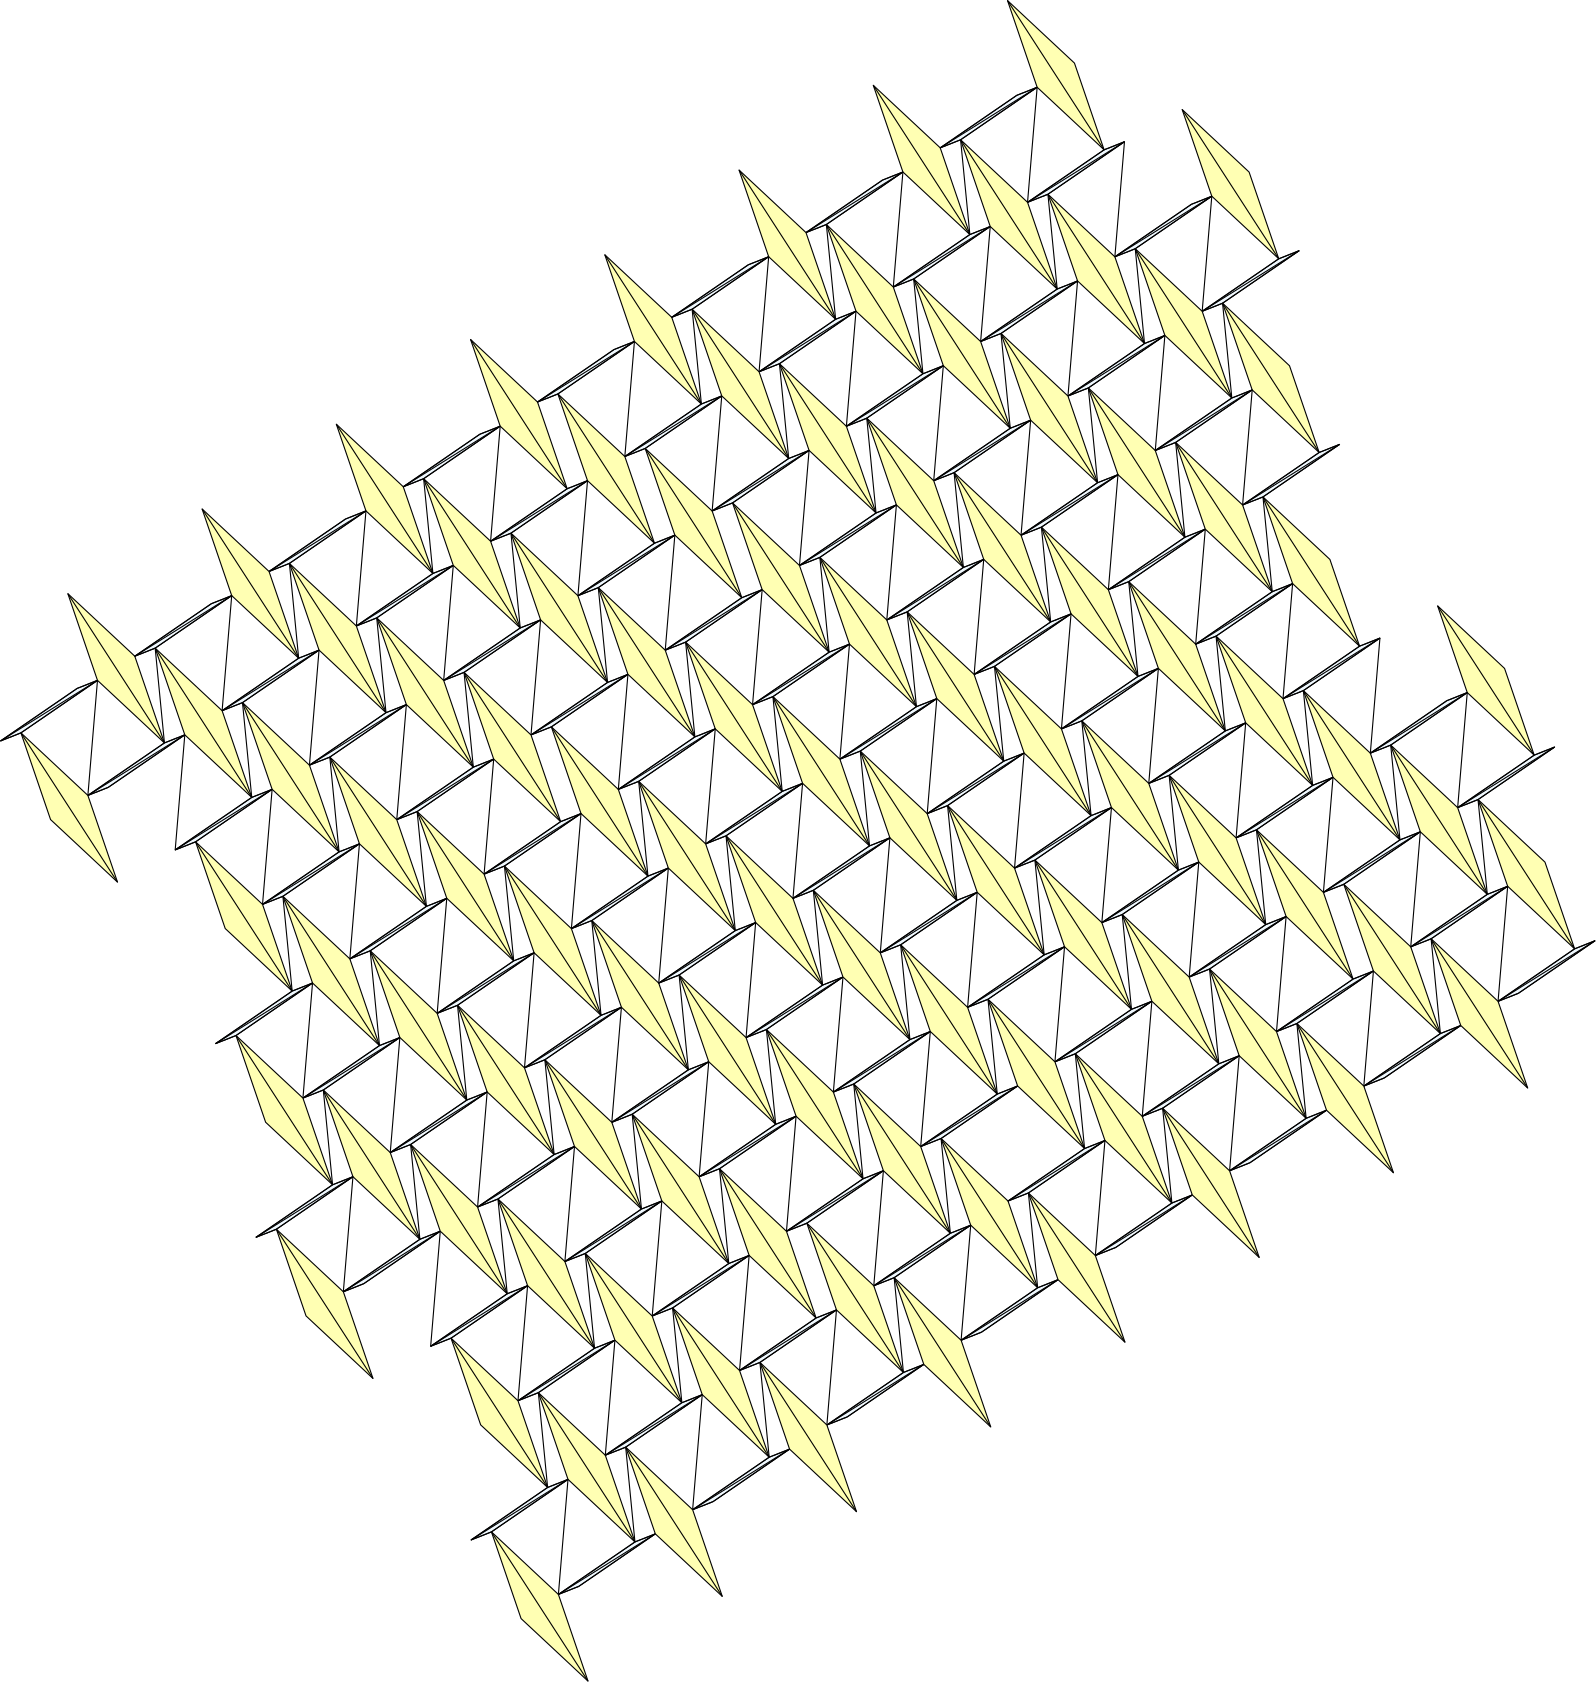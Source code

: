 <?xml version="1.0"?>
<!DOCTYPE ipe SYSTEM "ipe.dtd">
<ipe version="70206" creator="Ipe 7.2.7">
<info created="D:20170823155741" modified="D:20170823163850"/>
<ipestyle name="basic">
<symbol name="arrow/arc(spx)">
<path stroke="sym-stroke" fill="sym-stroke" pen="sym-pen">
0 0 m
-1 0.333 l
-1 -0.333 l
h
</path>
</symbol>
<symbol name="arrow/farc(spx)">
<path stroke="sym-stroke" fill="white" pen="sym-pen">
0 0 m
-1 0.333 l
-1 -0.333 l
h
</path>
</symbol>
<symbol name="arrow/ptarc(spx)">
<path stroke="sym-stroke" fill="sym-stroke" pen="sym-pen">
0 0 m
-1 0.333 l
-0.8 0 l
-1 -0.333 l
h
</path>
</symbol>
<symbol name="arrow/fptarc(spx)">
<path stroke="sym-stroke" fill="white" pen="sym-pen">
0 0 m
-1 0.333 l
-0.8 0 l
-1 -0.333 l
h
</path>
</symbol>
<symbol name="mark/circle(sx)" transformations="translations">
<path fill="sym-stroke">
0.6 0 0 0.6 0 0 e
0.4 0 0 0.4 0 0 e
</path>
</symbol>
<symbol name="mark/disk(sx)" transformations="translations">
<path fill="sym-stroke">
0.6 0 0 0.6 0 0 e
</path>
</symbol>
<symbol name="mark/fdisk(sfx)" transformations="translations">
<group>
<path fill="sym-fill">
0.5 0 0 0.5 0 0 e
</path>
<path fill="sym-stroke" fillrule="eofill">
0.6 0 0 0.6 0 0 e
0.4 0 0 0.4 0 0 e
</path>
</group>
</symbol>
<symbol name="mark/box(sx)" transformations="translations">
<path fill="sym-stroke" fillrule="eofill">
-0.6 -0.6 m
0.6 -0.6 l
0.6 0.6 l
-0.6 0.6 l
h
-0.4 -0.4 m
0.4 -0.4 l
0.4 0.4 l
-0.4 0.4 l
h
</path>
</symbol>
<symbol name="mark/square(sx)" transformations="translations">
<path fill="sym-stroke">
-0.6 -0.6 m
0.6 -0.6 l
0.6 0.6 l
-0.6 0.6 l
h
</path>
</symbol>
<symbol name="mark/fsquare(sfx)" transformations="translations">
<group>
<path fill="sym-fill">
-0.5 -0.5 m
0.5 -0.5 l
0.5 0.5 l
-0.5 0.5 l
h
</path>
<path fill="sym-stroke" fillrule="eofill">
-0.6 -0.6 m
0.6 -0.6 l
0.6 0.6 l
-0.6 0.6 l
h
-0.4 -0.4 m
0.4 -0.4 l
0.4 0.4 l
-0.4 0.4 l
h
</path>
</group>
</symbol>
<symbol name="mark/cross(sx)" transformations="translations">
<group>
<path fill="sym-stroke">
-0.43 -0.57 m
0.57 0.43 l
0.43 0.57 l
-0.57 -0.43 l
h
</path>
<path fill="sym-stroke">
-0.43 0.57 m
0.57 -0.43 l
0.43 -0.57 l
-0.57 0.43 l
h
</path>
</group>
</symbol>
<symbol name="arrow/fnormal(spx)">
<path stroke="sym-stroke" fill="white" pen="sym-pen">
0 0 m
-1 0.333 l
-1 -0.333 l
h
</path>
</symbol>
<symbol name="arrow/pointed(spx)">
<path stroke="sym-stroke" fill="sym-stroke" pen="sym-pen">
0 0 m
-1 0.333 l
-0.8 0 l
-1 -0.333 l
h
</path>
</symbol>
<symbol name="arrow/fpointed(spx)">
<path stroke="sym-stroke" fill="white" pen="sym-pen">
0 0 m
-1 0.333 l
-0.8 0 l
-1 -0.333 l
h
</path>
</symbol>
<symbol name="arrow/linear(spx)">
<path stroke="sym-stroke" pen="sym-pen">
-1 0.333 m
0 0 l
-1 -0.333 l
</path>
</symbol>
<symbol name="arrow/fdouble(spx)">
<path stroke="sym-stroke" fill="white" pen="sym-pen">
0 0 m
-1 0.333 l
-1 -0.333 l
h
-1 0 m
-2 0.333 l
-2 -0.333 l
h
</path>
</symbol>
<symbol name="arrow/double(spx)">
<path stroke="sym-stroke" fill="sym-stroke" pen="sym-pen">
0 0 m
-1 0.333 l
-1 -0.333 l
h
-1 0 m
-2 0.333 l
-2 -0.333 l
h
</path>
</symbol>
<pen name="heavier" value="0.8"/>
<pen name="fat" value="1.2"/>
<pen name="ultrafat" value="2"/>
<symbolsize name="large" value="5"/>
<symbolsize name="small" value="2"/>
<symbolsize name="tiny" value="1.1"/>
<arrowsize name="large" value="10"/>
<arrowsize name="small" value="5"/>
<arrowsize name="tiny" value="3"/>
<color name="red" value="1 0 0"/>
<color name="green" value="0 1 0"/>
<color name="blue" value="0 0 1"/>
<color name="yellow" value="1 1 0"/>
<color name="orange" value="1 0.647 0"/>
<color name="gold" value="1 0.843 0"/>
<color name="purple" value="0.627 0.125 0.941"/>
<color name="gray" value="0.745"/>
<color name="brown" value="0.647 0.165 0.165"/>
<color name="navy" value="0 0 0.502"/>
<color name="pink" value="1 0.753 0.796"/>
<color name="seagreen" value="0.18 0.545 0.341"/>
<color name="turquoise" value="0.251 0.878 0.816"/>
<color name="violet" value="0.933 0.51 0.933"/>
<color name="darkblue" value="0 0 0.545"/>
<color name="darkcyan" value="0 0.545 0.545"/>
<color name="darkgray" value="0.663"/>
<color name="darkgreen" value="0 0.392 0"/>
<color name="darkmagenta" value="0.545 0 0.545"/>
<color name="darkorange" value="1 0.549 0"/>
<color name="darkred" value="0.545 0 0"/>
<color name="lightblue" value="0.678 0.847 0.902"/>
<color name="lightcyan" value="0.878 1 1"/>
<color name="lightgray" value="0.827"/>
<color name="lightgreen" value="0.565 0.933 0.565"/>
<color name="lightyellow" value="1 1 0.878"/>
<dashstyle name="dashed" value="[4] 0"/>
<dashstyle name="dotted" value="[1 3] 0"/>
<dashstyle name="dash dotted" value="[4 2 1 2] 0"/>
<dashstyle name="dash dot dotted" value="[4 2 1 2 1 2] 0"/>
<textsize name="large" value="\large"/>
<textsize name="small" value="\small"/>
<textsize name="tiny" value="\tiny"/>
<textsize name="Large" value="\Large"/>
<textsize name="LARGE" value="\LARGE"/>
<textsize name="huge" value="\huge"/>
<textsize name="Huge" value="\Huge"/>
<textsize name="footnote" value="\footnotesize"/>
<textstyle name="center" begin="\begin{center}" end="\end{center}"/>
<textstyle name="itemize" begin="\begin{itemize}" end="\end{itemize}"/>
<textstyle name="item" begin="\begin{itemize}\item{}" end="\end{itemize}"/>
<gridsize name="4 pts" value="4"/>
<gridsize name="8 pts (~3 mm)" value="8"/>
<gridsize name="16 pts (~6 mm)" value="16"/>
<gridsize name="32 pts (~12 mm)" value="32"/>
<gridsize name="10 pts (~3.5 mm)" value="10"/>
<gridsize name="20 pts (~7 mm)" value="20"/>
<gridsize name="14 pts (~5 mm)" value="14"/>
<gridsize name="28 pts (~10 mm)" value="28"/>
<gridsize name="56 pts (~20 mm)" value="56"/>
<anglesize name="90 deg" value="90"/>
<anglesize name="60 deg" value="60"/>
<anglesize name="45 deg" value="45"/>
<anglesize name="30 deg" value="30"/>
<anglesize name="22.5 deg" value="22.5"/>
<opacity name="10%" value="0.1"/>
<opacity name="30%" value="0.3"/>
<opacity name="50%" value="0.5"/>
<opacity name="75%" value="0.75"/>
<tiling name="falling" angle="-60" step="4" width="1"/>
<tiling name="rising" angle="30" step="4" width="1"/>
</ipestyle>
<ipestyle name="brew">
<color name="aliceblue" value="0.941 0.973 1"/>
<color name="brew1" value="0.552 0.827 0.78"/>
<color name="brew2" value="1 1 0.701"/>
<color name="brew3" value="0.745 0.729 0.854"/>
<color name="brew4" value="0.984 0.501 0.447"/>
<color name="brew5" value="0.501 0.694 0.827"/>
<color name="brew6" value="0.992 0.705 0.384"/>
<color name="brew7" value="0.701 0.87 0.411"/>
<color name="brew8" value="0.988 0.803 0.898"/>
</ipestyle>
<page>
<layer name="alpha"/>
<view layers="alpha" active="alpha"/>
<path layer="alpha" matrix="0.5 0 0 0.5 110.106 64.8938" stroke="black" fill="aliceblue">
433.439 528.081 m
418.766 522.266 l
363.655 484.459 l
378.328 490.274 l
h
</path>
<path matrix="0.419797 0.271607 -0.271607 0.419797 297.349 6.79353" stroke="black" fill="brew2">
384 640 m
368 576 l
384 512 l
400 576 l
h
</path>
<path matrix="0.419797 0.271607 -0.271607 0.419797 297.349 6.79353" stroke="black" fill="brew2">
384 640 m
384 512 l
</path>
<path matrix="0.5 0 0 0.5 120.772 33.681" stroke="black" fill="brew2">
397.434 584.691 m
412.107 590.507 l
</path>
<path matrix="0.5 0 0 0.5 110.106 64.8938" stroke="black" fill="brew2">
418.766 522.266 m
363.655 484.459 l
</path>
<path matrix="0.5 0 0 0.5 117.442 67.8013" stroke="black" fill="brew2">
418.766 522.266 m
363.655 484.459 l
</path>
<path matrix="0.5 0 0 0.5 110.106 64.8938" stroke="black" fill="brew2">
363.655 484.459 m
378.328 490.274 l
</path>
<path matrix="0.5 0 0 0.5 110.106 64.8938" stroke="black" fill="brew2">
363.655 484.459 m
433.439 528.081 l
</path>
<path matrix="0.5 0 0 0.5 78.6695 84.5076" stroke="black" fill="aliceblue">
433.439 528.081 m
418.766 522.266 l
363.655 484.459 l
378.328 490.274 l
h
</path>
<path matrix="0.5 0 0 0.5 89.3356 53.2948" stroke="black" fill="brew2">
397.434 584.691 m
412.107 590.507 l
</path>
<path matrix="0.5 0 0 0.5 78.6695 84.5076" stroke="black" fill="brew2">
418.766 522.266 m
363.655 484.459 l
</path>
<path matrix="0.5 0 0 0.5 86.0061 87.4151" stroke="black" fill="brew2">
418.766 522.266 m
363.655 484.459 l
</path>
<path matrix="0.5 0 0 0.5 78.6695 84.5076" stroke="black" fill="brew2">
363.655 484.459 m
378.328 490.274 l
</path>
<path matrix="0.5 0 0 0.5 78.6695 84.5076" stroke="black" fill="brew2">
363.655 484.459 m
433.439 528.081 l
</path>
<path matrix="0.419797 0.271607 -0.271607 0.419797 280.46 -43.3224" stroke="black" fill="brew2">
384 640 m
368 576 l
384 512 l
400 576 l
h
</path>
<path matrix="0.419797 0.271607 -0.271607 0.419797 280.46 -43.3224" stroke="black" fill="brew2">
384 640 m
384 512 l
</path>
<path matrix="0.5 0 0 0.5 110.106 64.8938" stroke="black" fill="aliceblue">
370.566 567.309 m
363.655 484.459 l
</path>
<path matrix="0.5 0 0 0.5 158.432 95.396" stroke="black" fill="aliceblue">
433.439 528.081 m
418.766 522.266 l
363.655 484.459 l
378.328 490.274 l
h
</path>
<path matrix="0.419797 0.271607 -0.271607 0.419797 345.675 37.296" stroke="black" fill="brew2">
384 640 m
368 576 l
384 512 l
400 576 l
h
</path>
<path matrix="0.419797 0.271607 -0.271607 0.419797 345.675 37.296" stroke="black" fill="brew2">
384 640 m
384 512 l
</path>
<path matrix="0.5 0 0 0.5 169.098 64.1832" stroke="black" fill="brew2">
397.434 584.691 m
412.107 590.507 l
</path>
<path matrix="0.5 0 0 0.5 158.432 95.396" stroke="black" fill="brew2">
418.766 522.266 m
363.655 484.459 l
</path>
<path matrix="0.5 0 0 0.5 165.768 98.3035" stroke="black" fill="brew2">
418.766 522.266 m
363.655 484.459 l
</path>
<path matrix="0.5 0 0 0.5 158.432 95.396" stroke="black" fill="brew2">
363.655 484.459 m
378.328 490.274 l
</path>
<path matrix="0.5 0 0 0.5 158.432 95.396" stroke="black" fill="brew2">
363.655 484.459 m
433.439 528.081 l
</path>
<path matrix="0.5 0 0 0.5 126.995 115.01" stroke="black" fill="aliceblue">
433.439 528.081 m
418.766 522.266 l
363.655 484.459 l
378.328 490.274 l
h
</path>
<path matrix="0.5 0 0 0.5 137.661 83.797" stroke="black" fill="brew2">
397.434 584.691 m
412.107 590.507 l
</path>
<path matrix="0.5 0 0 0.5 126.995 115.01" stroke="black" fill="brew2">
418.766 522.266 m
363.655 484.459 l
</path>
<path matrix="0.5 0 0 0.5 134.332 117.917" stroke="black" fill="brew2">
418.766 522.266 m
363.655 484.459 l
</path>
<path matrix="0.5 0 0 0.5 126.995 115.01" stroke="black" fill="brew2">
363.655 484.459 m
378.328 490.274 l
</path>
<path matrix="0.5 0 0 0.5 126.995 115.01" stroke="black" fill="brew2">
363.655 484.459 m
433.439 528.081 l
</path>
<path matrix="0.419797 0.271607 -0.271607 0.419797 328.786 -12.82" stroke="black" fill="brew2">
384 640 m
368 576 l
384 512 l
400 576 l
h
</path>
<path matrix="0.419797 0.271607 -0.271607 0.419797 328.786 -12.82" stroke="black" fill="brew2">
384 640 m
384 512 l
</path>
<path matrix="0.5 0 0 0.5 158.432 95.396" stroke="black" fill="aliceblue">
370.566 567.309 m
363.655 484.459 l
</path>
<path matrix="0.5 0 0 0.5 110.106 64.8938" stroke="black" fill="aliceblue">
418.766 522.266 m
412.107 590.507 l
</path>
<path matrix="0.5 0 0 0.5 124.653 -4.83617" stroke="black" fill="aliceblue">
433.439 528.081 m
418.766 522.266 l
363.655 484.459 l
378.328 490.274 l
h
</path>
<path matrix="0.419797 0.271607 -0.271607 0.419797 311.896 -62.9362" stroke="black" fill="brew2">
384 640 m
368 576 l
384 512 l
400 576 l
h
</path>
<path matrix="0.419797 0.271607 -0.271607 0.419797 311.896 -62.9362" stroke="black" fill="brew2">
384 640 m
384 512 l
</path>
<path matrix="0.5 0 0 0.5 135.319 -36.0489" stroke="black" fill="brew2">
397.434 584.691 m
412.107 590.507 l
</path>
<path matrix="0.5 0 0 0.5 124.653 -4.83617" stroke="black" fill="brew2">
418.766 522.266 m
363.655 484.459 l
</path>
<path matrix="0.5 0 0 0.5 131.989 -1.92861" stroke="black" fill="brew2">
418.766 522.266 m
363.655 484.459 l
</path>
<path matrix="0.5 0 0 0.5 124.653 -4.83617" stroke="black" fill="brew2">
363.655 484.459 m
378.328 490.274 l
</path>
<path matrix="0.5 0 0 0.5 124.653 -4.83617" stroke="black" fill="brew2">
363.655 484.459 m
433.439 528.081 l
</path>
<path matrix="0.5 0 0 0.5 93.2166 14.7776" stroke="black" fill="aliceblue">
433.439 528.081 m
418.766 522.266 l
363.655 484.459 l
378.328 490.274 l
h
</path>
<path matrix="0.5 0 0 0.5 103.883 -16.4351" stroke="black" fill="brew2">
397.434 584.691 m
412.107 590.507 l
</path>
<path matrix="0.5 0 0 0.5 93.2166 14.7776" stroke="black" fill="brew2">
418.766 522.266 m
363.655 484.459 l
</path>
<path matrix="0.5 0 0 0.5 100.553 17.6852" stroke="black" fill="brew2">
418.766 522.266 m
363.655 484.459 l
</path>
<path matrix="0.5 0 0 0.5 93.2166 14.7776" stroke="black" fill="brew2">
363.655 484.459 m
378.328 490.274 l
</path>
<path matrix="0.5 0 0 0.5 93.2166 14.7776" stroke="black" fill="brew2">
363.655 484.459 m
433.439 528.081 l
</path>
<path matrix="0.419797 0.271607 -0.271607 0.419797 295.007 -113.052" stroke="black" fill="brew2">
384 640 m
368 576 l
384 512 l
400 576 l
h
</path>
<path matrix="0.419797 0.271607 -0.271607 0.419797 295.007 -113.052" stroke="black" fill="brew2">
384 640 m
384 512 l
</path>
<path matrix="0.5 0 0 0.5 124.653 -4.83617" stroke="black" fill="aliceblue">
370.566 567.309 m
363.655 484.459 l
</path>
<path matrix="0.5 0 0 0.5 172.979 25.666" stroke="black" fill="aliceblue">
433.439 528.081 m
418.766 522.266 l
363.655 484.459 l
378.328 490.274 l
h
</path>
<path matrix="0.419797 0.271607 -0.271607 0.419797 360.222 -32.434" stroke="black" fill="brew2">
384 640 m
368 576 l
384 512 l
400 576 l
h
</path>
<path matrix="0.419797 0.271607 -0.271607 0.419797 360.222 -32.434" stroke="black" fill="brew2">
384 640 m
384 512 l
</path>
<path matrix="0.5 0 0 0.5 183.645 -5.5467" stroke="black" fill="brew2">
397.434 584.691 m
412.107 590.507 l
</path>
<path matrix="0.5 0 0 0.5 172.979 25.666" stroke="black" fill="brew2">
418.766 522.266 m
363.655 484.459 l
</path>
<path matrix="0.5 0 0 0.5 180.315 28.5736" stroke="black" fill="brew2">
418.766 522.266 m
363.655 484.459 l
</path>
<path matrix="0.5 0 0 0.5 172.979 25.666" stroke="black" fill="brew2">
363.655 484.459 m
378.328 490.274 l
</path>
<path matrix="0.5 0 0 0.5 172.979 25.666" stroke="black" fill="brew2">
363.655 484.459 m
433.439 528.081 l
</path>
<path matrix="0.5 0 0 0.5 141.542 45.2798" stroke="black" fill="aliceblue">
433.439 528.081 m
418.766 522.266 l
363.655 484.459 l
378.328 490.274 l
h
</path>
<path matrix="0.5 0 0 0.5 152.208 14.0671" stroke="black" fill="brew2">
397.434 584.691 m
412.107 590.507 l
</path>
<path matrix="0.5 0 0 0.5 141.542 45.2798" stroke="black" fill="brew2">
418.766 522.266 m
363.655 484.459 l
</path>
<path matrix="0.5 0 0 0.5 148.879 48.1873" stroke="black" fill="brew2">
418.766 522.266 m
363.655 484.459 l
</path>
<path matrix="0.5 0 0 0.5 141.542 45.2798" stroke="black" fill="brew2">
363.655 484.459 m
378.328 490.274 l
</path>
<path matrix="0.5 0 0 0.5 141.542 45.2798" stroke="black" fill="brew2">
363.655 484.459 m
433.439 528.081 l
</path>
<path matrix="0.419797 0.271607 -0.271607 0.419797 343.333 -82.5502" stroke="black" fill="brew2">
384 640 m
368 576 l
384 512 l
400 576 l
h
</path>
<path matrix="0.419797 0.271607 -0.271607 0.419797 343.333 -82.5502" stroke="black" fill="brew2">
384 640 m
384 512 l
</path>
<path matrix="0.5 0 0 0.5 172.979 25.666" stroke="black" fill="aliceblue">
370.566 567.309 m
363.655 484.459 l
</path>
<path matrix="0.5 0 0 0.5 124.653 -4.83617" stroke="black" fill="aliceblue">
418.766 522.266 m
412.107 590.507 l
</path>
<path matrix="0.5 0 0 0.5 47.2331 104.122" stroke="black" fill="aliceblue">
433.439 528.081 m
418.766 522.266 l
363.655 484.459 l
378.328 490.274 l
h
</path>
<path matrix="0.419797 0.271607 -0.271607 0.419797 234.477 46.0216" stroke="black" fill="brew2">
384 640 m
368 576 l
384 512 l
400 576 l
h
</path>
<path matrix="0.419797 0.271607 -0.271607 0.419797 234.477 46.0216" stroke="black" fill="brew2">
384 640 m
384 512 l
</path>
<path matrix="0.5 0 0 0.5 57.8992 72.9091" stroke="black" fill="brew2">
397.434 584.691 m
412.107 590.507 l
</path>
<path matrix="0.5 0 0 0.5 47.2331 104.122" stroke="black" fill="brew2">
418.766 522.266 m
363.655 484.459 l
</path>
<path matrix="0.5 0 0 0.5 54.5696 107.029" stroke="black" fill="brew2">
418.766 522.266 m
363.655 484.459 l
</path>
<path matrix="0.5 0 0 0.5 47.2331 104.122" stroke="black" fill="brew2">
363.655 484.459 m
378.328 490.274 l
</path>
<path matrix="0.5 0 0 0.5 47.2331 104.122" stroke="black" fill="brew2">
363.655 484.459 m
433.439 528.081 l
</path>
<path matrix="0.5 0 0 0.5 15.7968 123.736" stroke="black" fill="aliceblue">
433.439 528.081 m
418.766 522.266 l
363.655 484.459 l
378.328 490.274 l
h
</path>
<path matrix="0.5 0 0 0.5 26.4629 92.5226" stroke="black" fill="brew2">
397.434 584.691 m
412.107 590.507 l
</path>
<path matrix="0.5 0 0 0.5 15.7968 123.736" stroke="black" fill="brew2">
418.766 522.266 m
363.655 484.459 l
</path>
<path matrix="0.5 0 0 0.5 23.1334 126.643" stroke="black" fill="brew2">
418.766 522.266 m
363.655 484.459 l
</path>
<path matrix="0.5 0 0 0.5 15.7968 123.736" stroke="black" fill="brew2">
363.655 484.459 m
378.328 490.274 l
</path>
<path matrix="0.5 0 0 0.5 15.7968 123.736" stroke="black" fill="brew2">
363.655 484.459 m
433.439 528.081 l
</path>
<path matrix="0.419797 0.271607 -0.271607 0.419797 217.587 -4.09444" stroke="black" fill="brew2">
384 640 m
368 576 l
384 512 l
400 576 l
h
</path>
<path matrix="0.419797 0.271607 -0.271607 0.419797 217.587 -4.09444" stroke="black" fill="brew2">
384 640 m
384 512 l
</path>
<path matrix="0.5 0 0 0.5 47.2331 104.122" stroke="black" fill="aliceblue">
370.566 567.309 m
363.655 484.459 l
</path>
<path matrix="0.5 0 0 0.5 95.559 134.624" stroke="black" fill="aliceblue">
433.439 528.081 m
418.766 522.266 l
363.655 484.459 l
378.328 490.274 l
h
</path>
<path matrix="0.419797 0.271607 -0.271607 0.419797 282.803 76.5241" stroke="black" fill="brew2">
384 640 m
368 576 l
384 512 l
400 576 l
h
</path>
<path matrix="0.419797 0.271607 -0.271607 0.419797 282.803 76.5241" stroke="black" fill="brew2">
384 640 m
384 512 l
</path>
<path matrix="0.5 0 0 0.5 106.225 103.411" stroke="black" fill="brew2">
397.434 584.691 m
412.107 590.507 l
</path>
<path matrix="0.5 0 0 0.5 95.559 134.624" stroke="black" fill="brew2">
418.766 522.266 m
363.655 484.459 l
</path>
<path matrix="0.5 0 0 0.5 102.896 137.531" stroke="black" fill="brew2">
418.766 522.266 m
363.655 484.459 l
</path>
<path matrix="0.5 0 0 0.5 95.559 134.624" stroke="black" fill="brew2">
363.655 484.459 m
378.328 490.274 l
</path>
<path matrix="0.5 0 0 0.5 95.559 134.624" stroke="black" fill="brew2">
363.655 484.459 m
433.439 528.081 l
</path>
<path matrix="0.5 0 0 0.5 64.1226 154.238" stroke="black" fill="aliceblue">
433.439 528.081 m
418.766 522.266 l
363.655 484.459 l
378.328 490.274 l
h
</path>
<path matrix="0.5 0 0 0.5 74.7887 123.025" stroke="black" fill="brew2">
397.434 584.691 m
412.107 590.507 l
</path>
<path matrix="0.5 0 0 0.5 64.1226 154.238" stroke="black" fill="brew2">
418.766 522.266 m
363.655 484.459 l
</path>
<path matrix="0.5 0 0 0.5 71.4591 157.145" stroke="black" fill="brew2">
418.766 522.266 m
363.655 484.459 l
</path>
<path matrix="0.5 0 0 0.5 64.1226 154.238" stroke="black" fill="brew2">
363.655 484.459 m
378.328 490.274 l
</path>
<path matrix="0.5 0 0 0.5 64.1226 154.238" stroke="black" fill="brew2">
363.655 484.459 m
433.439 528.081 l
</path>
<path matrix="0.419797 0.271607 -0.271607 0.419797 265.913 26.4076" stroke="black" fill="brew2">
384 640 m
368 576 l
384 512 l
400 576 l
h
</path>
<path matrix="0.419797 0.271607 -0.271607 0.419797 265.913 26.4076" stroke="black" fill="brew2">
384 640 m
384 512 l
</path>
<path matrix="0.5 0 0 0.5 95.559 134.624" stroke="black" fill="aliceblue">
370.566 567.309 m
363.655 484.459 l
</path>
<path matrix="0.5 0 0 0.5 47.2331 104.122" stroke="black" fill="aliceblue">
418.766 522.266 m
412.107 590.507 l
</path>
<path matrix="0.5 0 0 0.5 13.4547 3.88931" stroke="black" fill="aliceblue">
433.439 528.081 m
418.766 522.266 l
363.655 484.459 l
378.328 490.274 l
h
</path>
<path matrix="0.419797 0.271607 -0.271607 0.419797 200.698 -54.2107" stroke="black" fill="brew2">
384 640 m
368 576 l
384 512 l
400 576 l
h
</path>
<path matrix="0.419797 0.271607 -0.271607 0.419797 200.698 -54.2107" stroke="black" fill="brew2">
384 640 m
384 512 l
</path>
<path matrix="0.5 0 0 0.5 24.1207 -27.3232" stroke="black" fill="brew2">
397.434 584.691 m
412.107 590.507 l
</path>
<path matrix="0.5 0 0 0.5 13.4547 3.88931" stroke="black" fill="brew2">
418.766 522.266 m
363.655 484.459 l
</path>
<path matrix="0.5 0 0 0.5 20.7912 6.79681" stroke="black" fill="brew2">
418.766 522.266 m
363.655 484.459 l
</path>
<path matrix="0.5 0 0 0.5 13.4547 3.88931" stroke="black" fill="brew2">
363.655 484.459 m
378.328 490.274 l
</path>
<path matrix="0.5 0 0 0.5 13.4547 3.88931" stroke="black" fill="brew2">
363.655 484.459 m
433.439 528.081 l
</path>
<path matrix="0.5 0 0 0.5 -17.9818 23.5035" stroke="black" fill="aliceblue">
433.439 528.081 m
418.766 522.266 l
363.655 484.459 l
378.328 490.274 l
h
</path>
<path matrix="0.5 0 0 0.5 -7.3158 -7.70969" stroke="black" fill="brew2">
397.434 584.691 m
412.107 590.507 l
</path>
<path matrix="0.5 0 0 0.5 -17.9818 23.5035" stroke="black" fill="brew2">
418.766 522.266 m
363.655 484.459 l
</path>
<path matrix="0.5 0 0 0.5 -10.6453 26.4105" stroke="black" fill="brew2">
418.766 522.266 m
363.655 484.459 l
</path>
<path matrix="0.5 0 0 0.5 -17.9818 23.5035" stroke="black" fill="brew2">
363.655 484.459 m
378.328 490.274 l
</path>
<path matrix="0.5 0 0 0.5 -17.9818 23.5035" stroke="black" fill="brew2">
363.655 484.459 m
433.439 528.081 l
</path>
<path matrix="0.419797 0.271607 -0.271607 0.419797 183.808 -104.326" stroke="black" fill="brew2">
384 640 m
368 576 l
384 512 l
400 576 l
h
</path>
<path matrix="0.419797 0.271607 -0.271607 0.419797 183.808 -104.326" stroke="black" fill="brew2">
384 640 m
384 512 l
</path>
<path matrix="0.5 0 0 0.5 13.4547 3.88931" stroke="black" fill="aliceblue">
370.566 567.309 m
363.655 484.459 l
</path>
<path matrix="0.5 0 0 0.5 61.7804 34.3915" stroke="black" fill="aliceblue">
433.439 528.081 m
418.766 522.266 l
363.655 484.459 l
378.328 490.274 l
h
</path>
<path matrix="0.419797 0.271607 -0.271607 0.419797 249.024 -23.7082" stroke="black" fill="brew2">
384 640 m
368 576 l
384 512 l
400 576 l
h
</path>
<path matrix="0.419797 0.271607 -0.271607 0.419797 249.024 -23.7082" stroke="black" fill="brew2">
384 640 m
384 512 l
</path>
<path matrix="0.5 0 0 0.5 72.4464 3.17881" stroke="black" fill="brew2">
397.434 584.691 m
412.107 590.507 l
</path>
<path matrix="0.5 0 0 0.5 61.7804 34.3915" stroke="black" fill="brew2">
418.766 522.266 m
363.655 484.459 l
</path>
<path matrix="0.5 0 0 0.5 69.1169 37.299" stroke="black" fill="brew2">
418.766 522.266 m
363.655 484.459 l
</path>
<path matrix="0.5 0 0 0.5 61.7804 34.3915" stroke="black" fill="brew2">
363.655 484.459 m
378.328 490.274 l
</path>
<path matrix="0.5 0 0 0.5 61.7804 34.3915" stroke="black" fill="brew2">
363.655 484.459 m
433.439 528.081 l
</path>
<path matrix="0.5 0 0 0.5 30.344 54.0055" stroke="black" fill="aliceblue">
433.439 528.081 m
418.766 522.266 l
363.655 484.459 l
378.328 490.274 l
h
</path>
<path matrix="0.5 0 0 0.5 41.0101 22.793" stroke="black" fill="brew2">
397.434 584.691 m
412.107 590.507 l
</path>
<path matrix="0.5 0 0 0.5 30.344 54.0055" stroke="black" fill="brew2">
418.766 522.266 m
363.655 484.459 l
</path>
<path matrix="0.5 0 0 0.5 37.6805 56.913" stroke="black" fill="brew2">
418.766 522.266 m
363.655 484.459 l
</path>
<path matrix="0.5 0 0 0.5 30.344 54.0055" stroke="black" fill="brew2">
363.655 484.459 m
378.328 490.274 l
</path>
<path matrix="0.5 0 0 0.5 30.344 54.0055" stroke="black" fill="brew2">
363.655 484.459 m
433.439 528.081 l
</path>
<path matrix="0.419797 0.271607 -0.271607 0.419797 232.134 -73.8247" stroke="black" fill="brew2">
384 640 m
368 576 l
384 512 l
400 576 l
h
</path>
<path matrix="0.419797 0.271607 -0.271607 0.419797 232.134 -73.8247" stroke="black" fill="brew2">
384 640 m
384 512 l
</path>
<path matrix="0.5 0 0 0.5 61.7804 34.3915" stroke="black" fill="aliceblue">
370.566 567.309 m
363.655 484.459 l
</path>
<path matrix="0.5 0 0 0.5 13.4547 3.88931" stroke="black" fill="aliceblue">
418.766 522.266 m
412.107 590.507 l
</path>
<path matrix="0.5 0 0 0.5 28.0015 -65.8404" stroke="black" fill="aliceblue">
433.439 528.081 m
418.766 522.266 l
363.655 484.459 l
378.328 490.274 l
h
</path>
<path matrix="0.419797 0.271607 -0.271607 0.419797 215.245 -123.94" stroke="black" fill="brew2">
384 640 m
368 576 l
384 512 l
400 576 l
h
</path>
<path matrix="0.419797 0.271607 -0.271607 0.419797 215.245 -123.94" stroke="black" fill="brew2">
384 640 m
384 512 l
</path>
<path matrix="0.5 0 0 0.5 38.6675 -97.0529" stroke="black" fill="brew2">
397.434 584.691 m
412.107 590.507 l
</path>
<path matrix="0.5 0 0 0.5 28.0015 -65.8404" stroke="black" fill="brew2">
418.766 522.266 m
363.655 484.459 l
</path>
<path matrix="0.5 0 0 0.5 35.338 -62.9329" stroke="black" fill="brew2">
418.766 522.266 m
363.655 484.459 l
</path>
<path matrix="0.5 0 0 0.5 28.0015 -65.8404" stroke="black" fill="brew2">
363.655 484.459 m
378.328 490.274 l
</path>
<path matrix="0.5 0 0 0.5 28.0015 -65.8404" stroke="black" fill="brew2">
363.655 484.459 m
433.439 528.081 l
</path>
<path matrix="0.5 0 0 0.5 -3.43499 -46.2262" stroke="black" fill="aliceblue">
433.439 528.081 m
418.766 522.266 l
363.655 484.459 l
378.328 490.274 l
h
</path>
<path matrix="0.5 0 0 0.5 7.23101 -77.4394" stroke="black" fill="brew2">
397.434 584.691 m
412.107 590.507 l
</path>
<path matrix="0.5 0 0 0.5 -3.43499 -46.2262" stroke="black" fill="brew2">
418.766 522.266 m
363.655 484.459 l
</path>
<path matrix="0.5 0 0 0.5 3.90151 -43.3192" stroke="black" fill="brew2">
418.766 522.266 m
363.655 484.459 l
</path>
<path matrix="0.5 0 0 0.5 -3.43499 -46.2262" stroke="black" fill="brew2">
363.655 484.459 m
378.328 490.274 l
</path>
<path matrix="0.5 0 0 0.5 -3.43499 -46.2262" stroke="black" fill="brew2">
363.655 484.459 m
433.439 528.081 l
</path>
<path matrix="0.419797 0.271607 -0.271607 0.419797 198.355 -174.056" stroke="black" fill="brew2">
384 640 m
368 576 l
384 512 l
400 576 l
h
</path>
<path matrix="0.419797 0.271607 -0.271607 0.419797 198.355 -174.056" stroke="black" fill="brew2">
384 640 m
384 512 l
</path>
<path matrix="0.5 0 0 0.5 28.0015 -65.8404" stroke="black" fill="aliceblue">
370.566 567.309 m
363.655 484.459 l
</path>
<path matrix="0.5 0 0 0.5 76.3273 -35.3382" stroke="black" fill="aliceblue">
433.439 528.081 m
418.766 522.266 l
363.655 484.459 l
378.328 490.274 l
h
</path>
<path matrix="0.419797 0.271607 -0.271607 0.419797 263.571 -93.4379" stroke="black" fill="brew2">
384 640 m
368 576 l
384 512 l
400 576 l
h
</path>
<path matrix="0.419797 0.271607 -0.271607 0.419797 263.571 -93.4379" stroke="black" fill="brew2">
384 640 m
384 512 l
</path>
<path matrix="0.5 0 0 0.5 86.9933 -66.5509" stroke="black" fill="brew2">
397.434 584.691 m
412.107 590.507 l
</path>
<path matrix="0.5 0 0 0.5 76.3273 -35.3382" stroke="black" fill="brew2">
418.766 522.266 m
363.655 484.459 l
</path>
<path matrix="0.5 0 0 0.5 83.6638 -32.4307" stroke="black" fill="brew2">
418.766 522.266 m
363.655 484.459 l
</path>
<path matrix="0.5 0 0 0.5 76.3273 -35.3382" stroke="black" fill="brew2">
363.655 484.459 m
378.328 490.274 l
</path>
<path matrix="0.5 0 0 0.5 76.3273 -35.3382" stroke="black" fill="brew2">
363.655 484.459 m
433.439 528.081 l
</path>
<path matrix="0.5 0 0 0.5 44.8908 -15.7242" stroke="black" fill="aliceblue">
433.439 528.081 m
418.766 522.266 l
363.655 484.459 l
378.328 490.274 l
h
</path>
<path matrix="0.5 0 0 0.5 55.5569 -46.9367" stroke="black" fill="brew2">
397.434 584.691 m
412.107 590.507 l
</path>
<path matrix="0.5 0 0 0.5 44.8908 -15.7242" stroke="black" fill="brew2">
418.766 522.266 m
363.655 484.459 l
</path>
<path matrix="0.5 0 0 0.5 52.2274 -12.8167" stroke="black" fill="brew2">
418.766 522.266 m
363.655 484.459 l
</path>
<path matrix="0.5 0 0 0.5 44.8908 -15.7242" stroke="black" fill="brew2">
363.655 484.459 m
378.328 490.274 l
</path>
<path matrix="0.5 0 0 0.5 44.8908 -15.7242" stroke="black" fill="brew2">
363.655 484.459 m
433.439 528.081 l
</path>
<path matrix="0.419797 0.271607 -0.271607 0.419797 246.681 -143.554" stroke="black" fill="brew2">
384 640 m
368 576 l
384 512 l
400 576 l
h
</path>
<path matrix="0.419797 0.271607 -0.271607 0.419797 246.681 -143.554" stroke="black" fill="brew2">
384 640 m
384 512 l
</path>
<path matrix="0.5 0 0 0.5 76.3273 -35.3382" stroke="black" fill="aliceblue">
370.566 567.309 m
363.655 484.459 l
</path>
<path matrix="0.5 0 0 0.5 28.0015 -65.8404" stroke="black" fill="aliceblue">
418.766 522.266 m
412.107 590.507 l
</path>
<path matrix="0.5 0 0 0.5 -49.4183 43.1173" stroke="black" fill="aliceblue">
433.439 528.081 m
418.766 522.266 l
363.655 484.459 l
378.328 490.274 l
h
</path>
<path matrix="0.419797 0.271607 -0.271607 0.419797 137.825 -14.9827" stroke="black" fill="brew2">
384 640 m
368 576 l
384 512 l
400 576 l
h
</path>
<path matrix="0.419797 0.271607 -0.271607 0.419797 137.825 -14.9827" stroke="black" fill="brew2">
384 640 m
384 512 l
</path>
<path matrix="0.5 0 0 0.5 -38.7523 11.9048" stroke="black" fill="brew2">
397.434 584.691 m
412.107 590.507 l
</path>
<path matrix="0.5 0 0 0.5 -49.4183 43.1173" stroke="black" fill="brew2">
418.766 522.266 m
363.655 484.459 l
</path>
<path matrix="0.5 0 0 0.5 -42.0818 46.0248" stroke="black" fill="brew2">
418.766 522.266 m
363.655 484.459 l
</path>
<path matrix="0.5 0 0 0.5 -49.4183 43.1173" stroke="black" fill="brew2">
363.655 484.459 m
378.328 490.274 l
</path>
<path matrix="0.5 0 0 0.5 -49.4183 43.1173" stroke="black" fill="brew2">
363.655 484.459 m
433.439 528.081 l
</path>
<path matrix="0.5 0 0 0.5 -80.8548 62.7315" stroke="black" fill="aliceblue">
433.439 528.081 m
418.766 522.266 l
363.655 484.459 l
378.328 490.274 l
h
</path>
<path matrix="0.5 0 0 0.5 -70.1888 31.5183" stroke="black" fill="brew2">
397.434 584.691 m
412.107 590.507 l
</path>
<path matrix="0.5 0 0 0.5 -80.8548 62.7315" stroke="black" fill="brew2">
418.766 522.266 m
363.655 484.459 l
</path>
<path matrix="0.5 0 0 0.5 -73.5183 65.6385" stroke="black" fill="brew2">
418.766 522.266 m
363.655 484.459 l
</path>
<path matrix="0.5 0 0 0.5 -80.8548 62.7315" stroke="black" fill="brew2">
363.655 484.459 m
378.328 490.274 l
</path>
<path matrix="0.5 0 0 0.5 -80.8548 62.7315" stroke="black" fill="brew2">
363.655 484.459 m
433.439 528.081 l
</path>
<path matrix="0.419797 0.271607 -0.271607 0.419797 120.935 -65.0985" stroke="black" fill="brew2">
384 640 m
368 576 l
384 512 l
400 576 l
h
</path>
<path matrix="0.419797 0.271607 -0.271607 0.419797 120.935 -65.0985" stroke="black" fill="brew2">
384 640 m
384 512 l
</path>
<path matrix="0.5 0 0 0.5 -49.4183 43.1173" stroke="black" fill="aliceblue">
370.566 567.309 m
363.655 484.459 l
</path>
<path matrix="0.5 0 0 0.5 -1.09255 73.6195" stroke="black" fill="aliceblue">
433.439 528.081 m
418.766 522.266 l
363.655 484.459 l
378.328 490.274 l
h
</path>
<path matrix="0.419797 0.271607 -0.271607 0.419797 186.151 15.5198" stroke="black" fill="brew2">
384 640 m
368 576 l
384 512 l
400 576 l
h
</path>
<path matrix="0.419797 0.271607 -0.271607 0.419797 186.151 15.5198" stroke="black" fill="brew2">
384 640 m
384 512 l
</path>
<path matrix="0.5 0 0 0.5 9.57344 42.4068" stroke="black" fill="brew2">
397.434 584.691 m
412.107 590.507 l
</path>
<path matrix="0.5 0 0 0.5 -1.09255 73.6195" stroke="black" fill="brew2">
418.766 522.266 m
363.655 484.459 l
</path>
<path matrix="0.5 0 0 0.5 6.24395 76.527" stroke="black" fill="brew2">
418.766 522.266 m
363.655 484.459 l
</path>
<path matrix="0.5 0 0 0.5 -1.09255 73.6195" stroke="black" fill="brew2">
363.655 484.459 m
378.328 490.274 l
</path>
<path matrix="0.5 0 0 0.5 -1.09255 73.6195" stroke="black" fill="brew2">
363.655 484.459 m
433.439 528.081 l
</path>
<path matrix="0.5 0 0 0.5 -32.529 93.2335" stroke="black" fill="aliceblue">
433.439 528.081 m
418.766 522.266 l
363.655 484.459 l
378.328 490.274 l
h
</path>
<path matrix="0.5 0 0 0.5 -21.8629 62.021" stroke="black" fill="brew2">
397.434 584.691 m
412.107 590.507 l
</path>
<path matrix="0.5 0 0 0.5 -32.529 93.2335" stroke="black" fill="brew2">
418.766 522.266 m
363.655 484.459 l
</path>
<path matrix="0.5 0 0 0.5 -25.1925 96.141" stroke="black" fill="brew2">
418.766 522.266 m
363.655 484.459 l
</path>
<path matrix="0.5 0 0 0.5 -32.529 93.2335" stroke="black" fill="brew2">
363.655 484.459 m
378.328 490.274 l
</path>
<path matrix="0.5 0 0 0.5 -32.529 93.2335" stroke="black" fill="brew2">
363.655 484.459 m
433.439 528.081 l
</path>
<path matrix="0.419797 0.271607 -0.271607 0.419797 169.261 -34.5967" stroke="black" fill="brew2">
384 640 m
368 576 l
384 512 l
400 576 l
h
</path>
<path matrix="0.419797 0.271607 -0.271607 0.419797 169.261 -34.5967" stroke="black" fill="brew2">
384 640 m
384 512 l
</path>
<path matrix="0.5 0 0 0.5 -1.09255 73.6195" stroke="black" fill="aliceblue">
370.566 567.309 m
363.655 484.459 l
</path>
<path matrix="0.5 0 0 0.5 -49.4183 43.1173" stroke="black" fill="aliceblue">
418.766 522.266 m
412.107 590.507 l
</path>
<path matrix="0.5 0 0 0.5 110.106 64.8938" stroke="black" fill="aliceblue">
300.782 523.687 m
307.694 606.536 l
</path>
<path matrix="0.5 0 0 0.5 110.106 64.8938" stroke="black" fill="aliceblue">
426.528 445.231 m
433.439 528.081 l
</path>
<path matrix="0.5 0 0 0.5 110.106 64.8938" stroke="black" fill="aliceblue">
397.434 584.691 m
404.345 667.541 l
404.345 667.542 l
</path>
<path matrix="0.5 0 0 0.5 110.106 64.8938" stroke="black" fill="aliceblue">
233.225 323.223 m
240.137 406.073 l
</path>
<path matrix="0.5 0 0 0.5 110.106 64.8938" stroke="black" fill="aliceblue">
107.48 401.678 m
114.391 484.529 l
</path>
<path matrix="0.5 0 0 0.5 110.106 64.8938" stroke="black" fill="aliceblue">
204.131 462.682 m
211.042 545.532 l
</path>
<path matrix="0.5 0 0 0.5 110.106 64.8938" stroke="black" fill="aliceblue">
196.368 539.718 m
189.71 607.958 l
</path>
<path matrix="0.5 0 0 0.5 110.106 64.8938" stroke="black" fill="aliceblue">
329.877 384.227 m
336.788 467.076 l
</path>
<path matrix="0.5 0 0 0.5 110.106 64.8938" stroke="black" fill="aliceblue">
288.336 361.03 m
281.677 429.269 l
</path>
<path matrix="0.5 0 0 0.5 110.106 64.8938" stroke="black" fill="aliceblue">
481.638 483.039 m
474.98 551.279 l
</path>
<path matrix="0.5 0 0 0.5 110.106 64.8938" stroke="black" fill="aliceblue">
355.893 561.494 m
349.234 629.734 l
</path>
<path matrix="0.5 0 0 0.5 110.106 64.8938" stroke="black" fill="aliceblue">
162.591 439.485 m
155.931 507.725 l
</path>
<path matrix="0.5 0 0 0.5 110.106 64.8938" stroke="black" fill="aliceblue">
191.684 300.025 m
185.026 368.265 l
</path>
<path matrix="0.5 0 0 0.5 110.106 64.8938" stroke="black" fill="aliceblue">
351.208 321.803 m
344.55 390.042 l
</path>
<path matrix="0.5 0 0 0.5 110.106 64.8938" stroke="black" fill="aliceblue">
322.114 461.262 m
315.455 529.502 l
</path>
<path matrix="0.5 0 0 0.5 110.106 64.8938" stroke="black" fill="aliceblue">
259.243 500.489 m
252.583 568.73 l
</path>
<path matrix="0.5 0 0 0.5 18.1397 243.582" stroke="black" fill="aliceblue">
433.439 528.081 m
418.766 522.266 l
363.655 484.459 l
378.328 490.274 l
h
</path>
<path matrix="0.419797 0.271607 -0.271607 0.419797 205.383 185.482" stroke="black" fill="brew2">
384 640 m
368 576 l
384 512 l
400 576 l
h
</path>
<path matrix="0.419797 0.271607 -0.271607 0.419797 205.383 185.482" stroke="black" fill="brew2">
384 640 m
384 512 l
</path>
<path matrix="0.5 0 0 0.5 28.8058 212.369" stroke="black" fill="brew2">
397.434 584.691 m
412.107 590.507 l
</path>
<path matrix="0.5 0 0 0.5 18.1397 243.582" stroke="black" fill="brew2">
418.766 522.266 m
363.655 484.459 l
</path>
<path matrix="0.5 0 0 0.5 25.4762 246.489" stroke="black" fill="brew2">
418.766 522.266 m
363.655 484.459 l
</path>
<path matrix="0.5 0 0 0.5 18.1397 243.582" stroke="black" fill="brew2">
363.655 484.459 m
378.328 490.274 l
</path>
<path matrix="0.5 0 0 0.5 18.1397 243.582" stroke="black" fill="brew2">
363.655 484.459 m
433.439 528.081 l
</path>
<path matrix="0.5 0 0 0.5 -13.2966 263.195" stroke="black" fill="aliceblue">
433.439 528.081 m
418.766 522.266 l
363.655 484.459 l
378.328 490.274 l
h
</path>
<path matrix="0.5 0 0 0.5 -2.63045 231.983" stroke="black" fill="brew2">
397.434 584.691 m
412.107 590.507 l
</path>
<path matrix="0.5 0 0 0.5 -13.2966 263.195" stroke="black" fill="brew2">
418.766 522.266 m
363.655 484.459 l
</path>
<path matrix="0.5 0 0 0.5 -5.96 266.103" stroke="black" fill="brew2">
418.766 522.266 m
363.655 484.459 l
</path>
<path matrix="0.5 0 0 0.5 -13.2966 263.195" stroke="black" fill="brew2">
363.655 484.459 m
378.328 490.274 l
</path>
<path matrix="0.5 0 0 0.5 -13.2966 263.195" stroke="black" fill="brew2">
363.655 484.459 m
433.439 528.081 l
</path>
<path matrix="0.419797 0.271607 -0.271607 0.419797 188.494 135.366" stroke="black" fill="brew2">
384 640 m
368 576 l
384 512 l
400 576 l
h
</path>
<path matrix="0.419797 0.271607 -0.271607 0.419797 188.494 135.366" stroke="black" fill="brew2">
384 640 m
384 512 l
</path>
<path matrix="0.5 0 0 0.5 18.1397 243.582" stroke="black" fill="aliceblue">
370.566 567.309 m
363.655 484.459 l
</path>
<path matrix="0.5 0 0 0.5 66.4654 274.084" stroke="black" fill="aliceblue">
433.439 528.081 m
418.766 522.266 l
363.655 484.459 l
378.328 490.274 l
h
</path>
<path matrix="0.419797 0.271607 -0.271607 0.419797 253.709 215.984" stroke="black" fill="brew2">
384 640 m
368 576 l
384 512 l
400 576 l
h
</path>
<path matrix="0.419797 0.271607 -0.271607 0.419797 253.709 215.984" stroke="black" fill="brew2">
384 640 m
384 512 l
</path>
<path matrix="0.5 0 0 0.5 77.1317 242.871" stroke="black" fill="brew2">
397.434 584.691 m
412.107 590.507 l
</path>
<path matrix="0.5 0 0 0.5 66.4654 274.084" stroke="black" fill="brew2">
418.766 522.266 m
363.655 484.459 l
</path>
<path matrix="0.5 0 0 0.5 73.8022 276.991" stroke="black" fill="brew2">
418.766 522.266 m
363.655 484.459 l
</path>
<path matrix="0.5 0 0 0.5 66.4654 274.084" stroke="black" fill="brew2">
363.655 484.459 m
378.328 490.274 l
</path>
<path matrix="0.5 0 0 0.5 66.4654 274.084" stroke="black" fill="brew2">
363.655 484.459 m
433.439 528.081 l
</path>
<path matrix="0.5 0 0 0.5 35.0292 293.698" stroke="black" fill="aliceblue">
433.439 528.081 m
418.766 522.266 l
363.655 484.459 l
378.328 490.274 l
h
</path>
<path matrix="0.5 0 0 0.5 45.6953 262.485" stroke="black" fill="brew2">
397.434 584.691 m
412.107 590.507 l
</path>
<path matrix="0.5 0 0 0.5 35.0292 293.698" stroke="black" fill="brew2">
418.766 522.266 m
363.655 484.459 l
</path>
<path matrix="0.5 0 0 0.5 42.3657 296.605" stroke="black" fill="brew2">
418.766 522.266 m
363.655 484.459 l
</path>
<path matrix="0.5 0 0 0.5 35.0292 293.698" stroke="black" fill="brew2">
363.655 484.459 m
378.328 490.274 l
</path>
<path matrix="0.5 0 0 0.5 35.0292 293.698" stroke="black" fill="brew2">
363.655 484.459 m
433.439 528.081 l
</path>
<path matrix="0.419797 0.271607 -0.271607 0.419797 236.82 165.868" stroke="black" fill="brew2">
384 640 m
368 576 l
384 512 l
400 576 l
h
</path>
<path matrix="0.419797 0.271607 -0.271607 0.419797 236.82 165.868" stroke="black" fill="brew2">
384 640 m
384 512 l
</path>
<path matrix="0.5 0 0 0.5 66.4654 274.084" stroke="black" fill="aliceblue">
370.566 567.309 m
363.655 484.459 l
</path>
<path matrix="0.5 0 0 0.5 18.1397 243.582" stroke="black" fill="aliceblue">
418.766 522.266 m
412.107 590.507 l
</path>
<path matrix="0.5 0 0 0.5 32.6867 173.852" stroke="black" fill="aliceblue">
433.439 528.081 m
418.766 522.266 l
363.655 484.459 l
378.328 490.274 l
h
</path>
<path matrix="0.419797 0.271607 -0.271607 0.419797 219.93 115.752" stroke="black" fill="brew2">
384 640 m
368 576 l
384 512 l
400 576 l
h
</path>
<path matrix="0.419797 0.271607 -0.271607 0.419797 219.93 115.752" stroke="black" fill="brew2">
384 640 m
384 512 l
</path>
<path matrix="0.5 0 0 0.5 43.3528 142.639" stroke="black" fill="brew2">
397.434 584.691 m
412.107 590.507 l
</path>
<path matrix="0.5 0 0 0.5 32.6867 173.852" stroke="black" fill="brew2">
418.766 522.266 m
363.655 484.459 l
</path>
<path matrix="0.5 0 0 0.5 40.0233 176.759" stroke="black" fill="brew2">
418.766 522.266 m
363.655 484.459 l
</path>
<path matrix="0.5 0 0 0.5 32.6867 173.852" stroke="black" fill="brew2">
363.655 484.459 m
378.328 490.274 l
</path>
<path matrix="0.5 0 0 0.5 32.6867 173.852" stroke="black" fill="brew2">
363.655 484.459 m
433.439 528.081 l
</path>
<path matrix="0.5 0 0 0.5 1.2505 193.466" stroke="black" fill="aliceblue">
433.439 528.081 m
418.766 522.266 l
363.655 484.459 l
378.328 490.274 l
h
</path>
<path matrix="0.5 0 0 0.5 11.9166 162.253" stroke="black" fill="brew2">
397.434 584.691 m
412.107 590.507 l
</path>
<path matrix="0.5 0 0 0.5 1.2505 193.466" stroke="black" fill="brew2">
418.766 522.266 m
363.655 484.459 l
</path>
<path matrix="0.5 0 0 0.5 8.58705 196.373" stroke="black" fill="brew2">
418.766 522.266 m
363.655 484.459 l
</path>
<path matrix="0.5 0 0 0.5 1.2505 193.466" stroke="black" fill="brew2">
363.655 484.459 m
378.328 490.274 l
</path>
<path matrix="0.5 0 0 0.5 1.2505 193.466" stroke="black" fill="brew2">
363.655 484.459 m
433.439 528.081 l
</path>
<path matrix="0.419797 0.271607 -0.271607 0.419797 203.041 65.6355" stroke="black" fill="brew2">
384 640 m
368 576 l
384 512 l
400 576 l
h
</path>
<path matrix="0.419797 0.271607 -0.271607 0.419797 203.041 65.6355" stroke="black" fill="brew2">
384 640 m
384 512 l
</path>
<path matrix="0.5 0 0 0.5 32.6867 173.852" stroke="black" fill="aliceblue">
370.566 567.309 m
363.655 484.459 l
</path>
<path matrix="0.5 0 0 0.5 81.0127 204.354" stroke="black" fill="aliceblue">
433.439 528.081 m
418.766 522.266 l
363.655 484.459 l
378.328 490.274 l
h
</path>
<path matrix="0.419797 0.271607 -0.271607 0.419797 268.256 146.254" stroke="black" fill="brew2">
384 640 m
368 576 l
384 512 l
400 576 l
h
</path>
<path matrix="0.419797 0.271607 -0.271607 0.419797 268.256 146.254" stroke="black" fill="brew2">
384 640 m
384 512 l
</path>
<path matrix="0.5 0 0 0.5 91.6787 173.141" stroke="black" fill="brew2">
397.434 584.691 m
412.107 590.507 l
</path>
<path matrix="0.5 0 0 0.5 81.0127 204.354" stroke="black" fill="brew2">
418.766 522.266 m
363.655 484.459 l
</path>
<path matrix="0.5 0 0 0.5 88.3492 207.261" stroke="black" fill="brew2">
418.766 522.266 m
363.655 484.459 l
</path>
<path matrix="0.5 0 0 0.5 81.0127 204.354" stroke="black" fill="brew2">
363.655 484.459 m
378.328 490.274 l
</path>
<path matrix="0.5 0 0 0.5 81.0127 204.354" stroke="black" fill="brew2">
363.655 484.459 m
433.439 528.081 l
</path>
<path matrix="0.5 0 0 0.5 49.5762 223.968" stroke="black" fill="aliceblue">
433.439 528.081 m
418.766 522.266 l
363.655 484.459 l
378.328 490.274 l
h
</path>
<path matrix="0.5 0 0 0.5 60.2423 192.755" stroke="black" fill="brew2">
397.434 584.691 m
412.107 590.507 l
</path>
<path matrix="0.5 0 0 0.5 49.5762 223.968" stroke="black" fill="brew2">
418.766 522.266 m
363.655 484.459 l
</path>
<path matrix="0.5 0 0 0.5 56.9128 226.875" stroke="black" fill="brew2">
418.766 522.266 m
363.655 484.459 l
</path>
<path matrix="0.5 0 0 0.5 49.5762 223.968" stroke="black" fill="brew2">
363.655 484.459 m
378.328 490.274 l
</path>
<path matrix="0.5 0 0 0.5 49.5762 223.968" stroke="black" fill="brew2">
363.655 484.459 m
433.439 528.081 l
</path>
<path matrix="0.419797 0.271607 -0.271607 0.419797 251.367 96.1375" stroke="black" fill="brew2">
384 640 m
368 576 l
384 512 l
400 576 l
h
</path>
<path matrix="0.419797 0.271607 -0.271607 0.419797 251.367 96.1375" stroke="black" fill="brew2">
384 640 m
384 512 l
</path>
<path matrix="0.5 0 0 0.5 81.0127 204.354" stroke="black" fill="aliceblue">
370.566 567.309 m
363.655 484.459 l
</path>
<path matrix="0.5 0 0 0.5 32.6867 173.852" stroke="black" fill="aliceblue">
418.766 522.266 m
412.107 590.507 l
</path>
<path matrix="0.5 0 0 0.5 -44.7328 282.809" stroke="black" fill="aliceblue">
433.439 528.081 m
418.766 522.266 l
363.655 484.459 l
378.328 490.274 l
h
</path>
<path matrix="0.419797 0.271607 -0.271607 0.419797 142.51 224.709" stroke="black" fill="brew2">
384 640 m
368 576 l
384 512 l
400 576 l
h
</path>
<path matrix="0.419797 0.271607 -0.271607 0.419797 142.51 224.709" stroke="black" fill="brew2">
384 640 m
384 512 l
</path>
<path matrix="0.5 0 0 0.5 -34.0668 251.597" stroke="black" fill="brew2">
397.434 584.691 m
412.107 590.507 l
</path>
<path matrix="0.5 0 0 0.5 -44.7328 282.809" stroke="black" fill="brew2">
418.766 522.266 m
363.655 484.459 l
</path>
<path matrix="0.5 0 0 0.5 -37.3963 285.717" stroke="black" fill="brew2">
418.766 522.266 m
363.655 484.459 l
</path>
<path matrix="0.5 0 0 0.5 -44.7328 282.809" stroke="black" fill="brew2">
363.655 484.459 m
378.328 490.274 l
</path>
<path matrix="0.5 0 0 0.5 -44.7328 282.809" stroke="black" fill="brew2">
363.655 484.459 m
433.439 528.081 l
</path>
<path matrix="0.5 0 0 0.5 -76.1693 302.424" stroke="black" fill="aliceblue">
433.439 528.081 m
418.766 522.266 l
363.655 484.459 l
378.328 490.274 l
h
</path>
<path matrix="0.5 0 0 0.5 -65.5033 271.21" stroke="black" fill="brew2">
397.434 584.691 m
412.107 590.507 l
</path>
<path matrix="0.5 0 0 0.5 -76.1693 302.424" stroke="black" fill="brew2">
418.766 522.266 m
363.655 484.459 l
</path>
<path matrix="0.5 0 0 0.5 -68.8328 305.331" stroke="black" fill="brew2">
418.766 522.266 m
363.655 484.459 l
</path>
<path matrix="0.5 0 0 0.5 -76.1693 302.424" stroke="black" fill="brew2">
363.655 484.459 m
378.328 490.274 l
</path>
<path matrix="0.5 0 0 0.5 -76.1693 302.424" stroke="black" fill="brew2">
363.655 484.459 m
433.439 528.081 l
</path>
<path matrix="0.419797 0.271607 -0.271607 0.419797 125.621 174.594" stroke="black" fill="brew2">
384 640 m
368 576 l
384 512 l
400 576 l
h
</path>
<path matrix="0.419797 0.271607 -0.271607 0.419797 125.621 174.594" stroke="black" fill="brew2">
384 640 m
384 512 l
</path>
<path matrix="0.5 0 0 0.5 -44.7328 282.809" stroke="black" fill="aliceblue">
370.566 567.309 m
363.655 484.459 l
</path>
<path matrix="0.5 0 0 0.5 3.59295 313.312" stroke="black" fill="aliceblue">
433.439 528.081 m
418.766 522.266 l
363.655 484.459 l
378.328 490.274 l
h
</path>
<path matrix="0.419797 0.271607 -0.271607 0.419797 190.836 255.212" stroke="black" fill="brew2">
384 640 m
368 576 l
384 512 l
400 576 l
h
</path>
<path matrix="0.419797 0.271607 -0.271607 0.419797 190.836 255.212" stroke="black" fill="brew2">
384 640 m
384 512 l
</path>
<path matrix="0.5 0 0 0.5 14.2589 282.099" stroke="black" fill="brew2">
397.434 584.691 m
412.107 590.507 l
</path>
<path matrix="0.5 0 0 0.5 3.59295 313.312" stroke="black" fill="brew2">
418.766 522.266 m
363.655 484.459 l
</path>
<path matrix="0.5 0 0 0.5 10.9294 316.219" stroke="black" fill="brew2">
418.766 522.266 m
363.655 484.459 l
</path>
<path matrix="0.5 0 0 0.5 3.59295 313.312" stroke="black" fill="brew2">
363.655 484.459 m
378.328 490.274 l
</path>
<path matrix="0.5 0 0 0.5 3.59295 313.312" stroke="black" fill="brew2">
363.655 484.459 m
433.439 528.081 l
</path>
<path matrix="0.5 0 0 0.5 -27.8435 332.926" stroke="black" fill="aliceblue">
433.439 528.081 m
418.766 522.266 l
363.655 484.459 l
378.328 490.274 l
h
</path>
<path matrix="0.5 0 0 0.5 -17.1774 301.713" stroke="black" fill="brew2">
397.434 584.691 m
412.107 590.507 l
</path>
<path matrix="0.5 0 0 0.5 -27.8435 332.926" stroke="black" fill="brew2">
418.766 522.266 m
363.655 484.459 l
</path>
<path matrix="0.5 0 0 0.5 -20.507 335.833" stroke="black" fill="brew2">
418.766 522.266 m
363.655 484.459 l
</path>
<path matrix="0.5 0 0 0.5 -27.8435 332.926" stroke="black" fill="brew2">
363.655 484.459 m
378.328 490.274 l
</path>
<path matrix="0.5 0 0 0.5 -27.8435 332.926" stroke="black" fill="brew2">
363.655 484.459 m
433.439 528.081 l
</path>
<path matrix="0.419797 0.271607 -0.271607 0.419797 173.947 205.095" stroke="black" fill="brew2">
384 640 m
368 576 l
384 512 l
400 576 l
h
</path>
<path matrix="0.419797 0.271607 -0.271607 0.419797 173.947 205.095" stroke="black" fill="brew2">
384 640 m
384 512 l
</path>
<path matrix="0.5 0 0 0.5 3.59295 313.312" stroke="black" fill="aliceblue">
370.566 567.309 m
363.655 484.459 l
</path>
<path matrix="0.5 0 0 0.5 -44.7328 282.809" stroke="black" fill="aliceblue">
418.766 522.266 m
412.107 590.507 l
</path>
<path matrix="0.5 0 0 0.5 -78.5113 182.577" stroke="black" fill="aliceblue">
433.439 528.081 m
418.766 522.266 l
363.655 484.459 l
378.328 490.274 l
h
</path>
<path matrix="0.419797 0.271607 -0.271607 0.419797 108.732 124.477" stroke="black" fill="brew2">
384 640 m
368 576 l
384 512 l
400 576 l
h
</path>
<path matrix="0.419797 0.271607 -0.271607 0.419797 108.732 124.477" stroke="black" fill="brew2">
384 640 m
384 512 l
</path>
<path matrix="0.5 0 0 0.5 -67.8453 151.365" stroke="black" fill="brew2">
397.434 584.691 m
412.107 590.507 l
</path>
<path matrix="0.5 0 0 0.5 -78.5113 182.577" stroke="black" fill="brew2">
418.766 522.266 m
363.655 484.459 l
</path>
<path matrix="0.5 0 0 0.5 -71.1748 185.485" stroke="black" fill="brew2">
418.766 522.266 m
363.655 484.459 l
</path>
<path matrix="0.5 0 0 0.5 -78.5113 182.577" stroke="black" fill="brew2">
363.655 484.459 m
378.328 490.274 l
</path>
<path matrix="0.5 0 0 0.5 -78.5113 182.577" stroke="black" fill="brew2">
363.655 484.459 m
433.439 528.081 l
</path>
<path matrix="0.5 0 0 0.5 -109.948 202.191" stroke="black" fill="aliceblue">
433.439 528.081 m
418.766 522.266 l
363.655 484.459 l
378.328 490.274 l
h
</path>
<path matrix="0.5 0 0 0.5 -99.2818 170.978" stroke="black" fill="brew2">
397.434 584.691 m
412.107 590.507 l
</path>
<path matrix="0.5 0 0 0.5 -109.948 202.191" stroke="black" fill="brew2">
418.766 522.266 m
363.655 484.459 l
</path>
<path matrix="0.5 0 0 0.5 -102.611 205.098" stroke="black" fill="brew2">
418.766 522.266 m
363.655 484.459 l
</path>
<path matrix="0.5 0 0 0.5 -109.948 202.191" stroke="black" fill="brew2">
363.655 484.459 m
378.328 490.274 l
</path>
<path matrix="0.5 0 0 0.5 -109.948 202.191" stroke="black" fill="brew2">
363.655 484.459 m
433.439 528.081 l
</path>
<path matrix="0.419797 0.271607 -0.271607 0.419797 91.8422 74.361" stroke="black" fill="brew2">
384 640 m
368 576 l
384 512 l
400 576 l
h
</path>
<path matrix="0.419797 0.271607 -0.271607 0.419797 91.8422 74.361" stroke="black" fill="brew2">
384 640 m
384 512 l
</path>
<path matrix="0.5 0 0 0.5 -78.5113 182.577" stroke="black" fill="aliceblue">
370.566 567.309 m
363.655 484.459 l
</path>
<path matrix="0.5 0 0 0.5 -30.1857 213.079" stroke="black" fill="aliceblue">
433.439 528.081 m
418.766 522.266 l
363.655 484.459 l
378.328 490.274 l
h
</path>
<path matrix="0.419797 0.271607 -0.271607 0.419797 157.058 154.98" stroke="black" fill="brew2">
384 640 m
368 576 l
384 512 l
400 576 l
h
</path>
<path matrix="0.419797 0.271607 -0.271607 0.419797 157.058 154.98" stroke="black" fill="brew2">
384 640 m
384 512 l
</path>
<path matrix="0.5 0 0 0.5 -19.5197 181.867" stroke="black" fill="brew2">
397.434 584.691 m
412.107 590.507 l
</path>
<path matrix="0.5 0 0 0.5 -30.1857 213.079" stroke="black" fill="brew2">
418.766 522.266 m
363.655 484.459 l
</path>
<path matrix="0.5 0 0 0.5 -22.8492 215.987" stroke="black" fill="brew2">
418.766 522.266 m
363.655 484.459 l
</path>
<path matrix="0.5 0 0 0.5 -30.1857 213.079" stroke="black" fill="brew2">
363.655 484.459 m
378.328 490.274 l
</path>
<path matrix="0.5 0 0 0.5 -30.1857 213.079" stroke="black" fill="brew2">
363.655 484.459 m
433.439 528.081 l
</path>
<path matrix="0.5 0 0 0.5 -61.6223 232.693" stroke="black" fill="aliceblue">
433.439 528.081 m
418.766 522.266 l
363.655 484.459 l
378.328 490.274 l
h
</path>
<path matrix="0.5 0 0 0.5 -50.9558 201.481" stroke="black" fill="brew2">
397.434 584.691 m
412.107 590.507 l
</path>
<path matrix="0.5 0 0 0.5 -61.6223 232.693" stroke="black" fill="brew2">
418.766 522.266 m
363.655 484.459 l
</path>
<path matrix="0.5 0 0 0.5 -54.2853 235.601" stroke="black" fill="brew2">
418.766 522.266 m
363.655 484.459 l
</path>
<path matrix="0.5 0 0 0.5 -61.6223 232.693" stroke="black" fill="brew2">
363.655 484.459 m
378.328 490.274 l
</path>
<path matrix="0.5 0 0 0.5 -61.6223 232.693" stroke="black" fill="brew2">
363.655 484.459 m
433.439 528.081 l
</path>
<path matrix="0.419797 0.271607 -0.271607 0.419797 140.168 104.863" stroke="black" fill="brew2">
384 640 m
368 576 l
384 512 l
400 576 l
h
</path>
<path matrix="0.419797 0.271607 -0.271607 0.419797 140.168 104.863" stroke="black" fill="brew2">
384 640 m
384 512 l
</path>
<path matrix="0.5 0 0 0.5 -30.1857 213.079" stroke="black" fill="aliceblue">
370.566 567.309 m
363.655 484.459 l
</path>
<path matrix="0.5 0 0 0.5 -78.5113 182.577" stroke="black" fill="aliceblue">
418.766 522.266 m
412.107 590.507 l
</path>
<path matrix="0.5 0 0 0.5 -63.9648 112.848" stroke="black" fill="aliceblue">
433.439 528.081 m
418.766 522.266 l
363.655 484.459 l
378.328 490.274 l
h
</path>
<path matrix="0.419797 0.271607 -0.271607 0.419797 123.278 54.7475" stroke="black" fill="brew2">
384 640 m
368 576 l
384 512 l
400 576 l
h
</path>
<path matrix="0.419797 0.271607 -0.271607 0.419797 123.278 54.7475" stroke="black" fill="brew2">
384 640 m
384 512 l
</path>
<path matrix="0.5 0 0 0.5 -53.2988 81.635" stroke="black" fill="brew2">
397.434 584.691 m
412.107 590.507 l
</path>
<path matrix="0.5 0 0 0.5 -63.9648 112.848" stroke="black" fill="brew2">
418.766 522.266 m
363.655 484.459 l
</path>
<path matrix="0.5 0 0 0.5 -56.6283 115.755" stroke="black" fill="brew2">
418.766 522.266 m
363.655 484.459 l
</path>
<path matrix="0.5 0 0 0.5 -63.9648 112.848" stroke="black" fill="brew2">
363.655 484.459 m
378.328 490.274 l
</path>
<path matrix="0.5 0 0 0.5 -63.9648 112.848" stroke="black" fill="brew2">
363.655 484.459 m
433.439 528.081 l
</path>
<path matrix="0.5 0 0 0.5 -95.4013 132.462" stroke="black" fill="aliceblue">
433.439 528.081 m
418.766 522.266 l
363.655 484.459 l
378.328 490.274 l
h
</path>
<path matrix="0.5 0 0 0.5 -84.7353 101.249" stroke="black" fill="brew2">
397.434 584.691 m
412.107 590.507 l
</path>
<path matrix="0.5 0 0 0.5 -95.4013 132.462" stroke="black" fill="brew2">
418.766 522.266 m
363.655 484.459 l
</path>
<path matrix="0.5 0 0 0.5 -88.0648 135.369" stroke="black" fill="brew2">
418.766 522.266 m
363.655 484.459 l
</path>
<path matrix="0.5 0 0 0.5 -95.4013 132.462" stroke="black" fill="brew2">
363.655 484.459 m
378.328 490.274 l
</path>
<path matrix="0.5 0 0 0.5 -95.4013 132.462" stroke="black" fill="brew2">
363.655 484.459 m
433.439 528.081 l
</path>
<path matrix="0.419797 0.271607 -0.271607 0.419797 106.389 4.63151" stroke="black" fill="brew2">
384 640 m
368 576 l
384 512 l
400 576 l
h
</path>
<path matrix="0.419797 0.271607 -0.271607 0.419797 106.389 4.63151" stroke="black" fill="brew2">
384 640 m
384 512 l
</path>
<path matrix="0.5 0 0 0.5 -63.9648 112.848" stroke="black" fill="aliceblue">
370.566 567.309 m
363.655 484.459 l
</path>
<path matrix="0.5 0 0 0.5 -15.6389 143.35" stroke="black" fill="aliceblue">
433.439 528.081 m
418.766 522.266 l
363.655 484.459 l
378.328 490.274 l
h
</path>
<path matrix="0.419797 0.271607 -0.271607 0.419797 171.604 85.25" stroke="black" fill="brew2">
384 640 m
368 576 l
384 512 l
400 576 l
h
</path>
<path matrix="0.419797 0.271607 -0.271607 0.419797 171.604 85.25" stroke="black" fill="brew2">
384 640 m
384 512 l
</path>
<path matrix="0.5 0 0 0.5 -4.97285 112.137" stroke="black" fill="brew2">
397.434 584.691 m
412.107 590.507 l
</path>
<path matrix="0.5 0 0 0.5 -15.6389 143.35" stroke="black" fill="brew2">
418.766 522.266 m
363.655 484.459 l
</path>
<path matrix="0.5 0 0 0.5 -8.30235 146.257" stroke="black" fill="brew2">
418.766 522.266 m
363.655 484.459 l
</path>
<path matrix="0.5 0 0 0.5 -15.6389 143.35" stroke="black" fill="brew2">
363.655 484.459 m
378.328 490.274 l
</path>
<path matrix="0.5 0 0 0.5 -15.6389 143.35" stroke="black" fill="brew2">
363.655 484.459 m
433.439 528.081 l
</path>
<path matrix="0.5 0 0 0.5 -47.0753 162.964" stroke="black" fill="aliceblue">
433.439 528.081 m
418.766 522.266 l
363.655 484.459 l
378.328 490.274 l
h
</path>
<path matrix="0.5 0 0 0.5 -36.4093 131.751" stroke="black" fill="brew2">
397.434 584.691 m
412.107 590.507 l
</path>
<path matrix="0.5 0 0 0.5 -47.0753 162.964" stroke="black" fill="brew2">
418.766 522.266 m
363.655 484.459 l
</path>
<path matrix="0.5 0 0 0.5 -39.7388 165.871" stroke="black" fill="brew2">
418.766 522.266 m
363.655 484.459 l
</path>
<path matrix="0.5 0 0 0.5 -47.0753 162.964" stroke="black" fill="brew2">
363.655 484.459 m
378.328 490.274 l
</path>
<path matrix="0.5 0 0 0.5 -47.0753 162.964" stroke="black" fill="brew2">
363.655 484.459 m
433.439 528.081 l
</path>
<path matrix="0.419797 0.271607 -0.271607 0.419797 154.715 35.1335" stroke="black" fill="brew2">
384 640 m
368 576 l
384 512 l
400 576 l
h
</path>
<path matrix="0.419797 0.271607 -0.271607 0.419797 154.715 35.1335" stroke="black" fill="brew2">
384 640 m
384 512 l
</path>
<path matrix="0.5 0 0 0.5 -15.6389 143.35" stroke="black" fill="aliceblue">
370.566 567.309 m
363.655 484.459 l
</path>
<path matrix="0.5 0 0 0.5 -63.9648 112.848" stroke="black" fill="aliceblue">
418.766 522.266 m
412.107 590.507 l
</path>
<path matrix="0.5 0 0 0.5 -141.384 221.805" stroke="black" fill="aliceblue">
433.439 528.081 m
418.766 522.266 l
363.655 484.459 l
378.328 490.274 l
h
</path>
<path matrix="0.419797 0.271607 -0.271607 0.419797 45.8586 163.705" stroke="black" fill="brew2">
384 640 m
368 576 l
384 512 l
400 576 l
h
</path>
<path matrix="0.419797 0.271607 -0.271607 0.419797 45.8586 163.705" stroke="black" fill="brew2">
384 640 m
384 512 l
</path>
<path matrix="0.5 0 0 0.5 -130.718 190.593" stroke="black" fill="brew2">
397.434 584.691 m
412.107 590.507 l
</path>
<path matrix="0.5 0 0 0.5 -141.384 221.805" stroke="black" fill="brew2">
418.766 522.266 m
363.655 484.459 l
</path>
<path matrix="0.5 0 0 0.5 -134.048 224.713" stroke="black" fill="brew2">
418.766 522.266 m
363.655 484.459 l
</path>
<path matrix="0.5 0 0 0.5 -141.384 221.805" stroke="black" fill="brew2">
363.655 484.459 m
378.328 490.274 l
</path>
<path matrix="0.5 0 0 0.5 -141.384 221.805" stroke="black" fill="brew2">
363.655 484.459 m
433.439 528.081 l
</path>
<path matrix="0.5 0 0 0.5 -172.821 241.419" stroke="black" fill="aliceblue">
433.439 528.081 m
418.766 522.266 l
363.655 484.459 l
378.328 490.274 l
h
</path>
<path matrix="0.5 0 0 0.5 -162.155 210.206" stroke="black" fill="brew2">
397.434 584.691 m
412.107 590.507 l
</path>
<path matrix="0.5 0 0 0.5 -172.821 241.419" stroke="black" fill="brew2">
418.766 522.266 m
363.655 484.459 l
</path>
<path matrix="0.5 0 0 0.5 -165.484 244.326" stroke="black" fill="brew2">
418.766 522.266 m
363.655 484.459 l
</path>
<path matrix="0.5 0 0 0.5 -172.821 241.419" stroke="black" fill="brew2">
363.655 484.459 m
378.328 490.274 l
</path>
<path matrix="0.5 0 0 0.5 -172.821 241.419" stroke="black" fill="brew2">
363.655 484.459 m
433.439 528.081 l
</path>
<path matrix="0.419797 0.271607 -0.271607 0.419797 28.9691 113.589" stroke="black" fill="brew2">
384 640 m
368 576 l
384 512 l
400 576 l
h
</path>
<path matrix="0.419797 0.271607 -0.271607 0.419797 28.9691 113.589" stroke="black" fill="brew2">
384 640 m
384 512 l
</path>
<path matrix="0.5 0 0 0.5 -141.384 221.805" stroke="black" fill="aliceblue">
370.566 567.309 m
363.655 484.459 l
</path>
<path matrix="0.5 0 0 0.5 -93.0588 252.307" stroke="black" fill="aliceblue">
433.439 528.081 m
418.766 522.266 l
363.655 484.459 l
378.328 490.274 l
h
</path>
<path matrix="0.419797 0.271607 -0.271607 0.419797 94.1847 194.208" stroke="black" fill="brew2">
384 640 m
368 576 l
384 512 l
400 576 l
h
</path>
<path matrix="0.419797 0.271607 -0.271607 0.419797 94.1847 194.208" stroke="black" fill="brew2">
384 640 m
384 512 l
</path>
<path matrix="0.5 0 0 0.5 -82.3928 221.095" stroke="black" fill="brew2">
397.434 584.691 m
412.107 590.507 l
</path>
<path matrix="0.5 0 0 0.5 -93.0588 252.307" stroke="black" fill="brew2">
418.766 522.266 m
363.655 484.459 l
</path>
<path matrix="0.5 0 0 0.5 -85.7223 255.215" stroke="black" fill="brew2">
418.766 522.266 m
363.655 484.459 l
</path>
<path matrix="0.5 0 0 0.5 -93.0588 252.307" stroke="black" fill="brew2">
363.655 484.459 m
378.328 490.274 l
</path>
<path matrix="0.5 0 0 0.5 -93.0588 252.307" stroke="black" fill="brew2">
363.655 484.459 m
433.439 528.081 l
</path>
<path matrix="0.5 0 0 0.5 -124.495 271.921" stroke="black" fill="aliceblue">
433.439 528.081 m
418.766 522.266 l
363.655 484.459 l
378.328 490.274 l
h
</path>
<path matrix="0.5 0 0 0.5 -113.829 240.709" stroke="black" fill="brew2">
397.434 584.691 m
412.107 590.507 l
</path>
<path matrix="0.5 0 0 0.5 -124.495 271.921" stroke="black" fill="brew2">
418.766 522.266 m
363.655 484.459 l
</path>
<path matrix="0.5 0 0 0.5 -117.158 274.829" stroke="black" fill="brew2">
418.766 522.266 m
363.655 484.459 l
</path>
<path matrix="0.5 0 0 0.5 -124.495 271.921" stroke="black" fill="brew2">
363.655 484.459 m
378.328 490.274 l
</path>
<path matrix="0.5 0 0 0.5 -124.495 271.921" stroke="black" fill="brew2">
363.655 484.459 m
433.439 528.081 l
</path>
<path matrix="0.419797 0.271607 -0.271607 0.419797 77.2952 144.091" stroke="black" fill="brew2">
384 640 m
368 576 l
384 512 l
400 576 l
h
</path>
<path matrix="0.419797 0.271607 -0.271607 0.419797 77.2952 144.091" stroke="black" fill="brew2">
384 640 m
384 512 l
</path>
<path matrix="0.5 0 0 0.5 -93.0588 252.307" stroke="black" fill="aliceblue">
370.566 567.309 m
363.655 484.459 l
</path>
<path matrix="0.5 0 0 0.5 -141.384 221.805" stroke="black" fill="aliceblue">
418.766 522.266 m
412.107 590.507 l
</path>
<path matrix="0.5 0 0 0.5 18.1397 243.582" stroke="black" fill="aliceblue">
300.782 523.687 m
307.694 606.536 l
</path>
<path matrix="0.5 0 0 0.5 18.1397 243.582" stroke="black" fill="aliceblue">
426.528 445.231 m
433.439 528.081 l
</path>
<path matrix="0.5 0 0 0.5 18.1397 243.582" stroke="black" fill="aliceblue">
397.434 584.691 m
404.345 667.541 l
404.345 667.542 l
</path>
<path matrix="0.5 0 0 0.5 18.1397 243.582" stroke="black" fill="aliceblue">
233.225 323.223 m
240.137 406.073 l
</path>
<path matrix="0.5 0 0 0.5 18.1397 243.582" stroke="black" fill="aliceblue">
107.48 401.678 m
114.391 484.529 l
</path>
<path matrix="0.5 0 0 0.5 18.1397 243.582" stroke="black" fill="aliceblue">
204.131 462.682 m
211.042 545.532 l
</path>
<path matrix="0.5 0 0 0.5 18.1397 243.582" stroke="black" fill="aliceblue">
196.368 539.718 m
189.71 607.958 l
</path>
<path matrix="0.5 0 0 0.5 18.1397 243.582" stroke="black" fill="aliceblue">
329.877 384.227 m
336.788 467.076 l
</path>
<path matrix="0.5 0 0 0.5 18.1397 243.582" stroke="black" fill="aliceblue">
288.336 361.03 m
281.677 429.269 l
</path>
<path matrix="0.5 0 0 0.5 18.1397 243.582" stroke="black" fill="aliceblue">
481.638 483.039 m
474.98 551.279 l
</path>
<path matrix="0.5 0 0 0.5 18.1397 243.582" stroke="black" fill="aliceblue">
355.893 561.494 m
349.234 629.734 l
</path>
<path matrix="0.5 0 0 0.5 18.1397 243.582" stroke="black" fill="aliceblue">
162.591 439.485 m
155.931 507.725 l
</path>
<path matrix="0.5 0 0 0.5 18.1397 243.582" stroke="black" fill="aliceblue">
191.684 300.025 m
185.026 368.265 l
</path>
<path matrix="0.5 0 0 0.5 18.1397 243.582" stroke="black" fill="aliceblue">
351.208 321.803 m
344.55 390.042 l
</path>
<path matrix="0.5 0 0 0.5 18.1397 243.582" stroke="black" fill="aliceblue">
322.114 461.262 m
315.455 529.502 l
</path>
<path matrix="0.5 0 0 0.5 18.1397 243.582" stroke="black" fill="aliceblue">
259.243 500.489 m
252.583 568.73 l
</path>
<path matrix="0.5 0 0 0.5 303.409 186.903" stroke="black" fill="aliceblue">
433.439 528.081 m
418.766 522.266 l
363.655 484.459 l
378.328 490.274 l
h
</path>
<path matrix="0.419797 0.271607 -0.271607 0.419797 490.652 128.803" stroke="black" fill="brew2">
384 640 m
368 576 l
384 512 l
400 576 l
h
</path>
<path matrix="0.419797 0.271607 -0.271607 0.419797 490.652 128.803" stroke="black" fill="brew2">
384 640 m
384 512 l
</path>
<path matrix="0.5 0 0 0.5 314.075 155.69" stroke="black" fill="brew2">
397.434 584.691 m
412.107 590.507 l
</path>
<path matrix="0.5 0 0 0.5 303.409 186.903" stroke="black" fill="brew2">
418.766 522.266 m
363.655 484.459 l
</path>
<path matrix="0.5 0 0 0.5 310.745 189.81" stroke="black" fill="brew2">
418.766 522.266 m
363.655 484.459 l
</path>
<path matrix="0.5 0 0 0.5 303.409 186.903" stroke="black" fill="brew2">
363.655 484.459 m
378.328 490.274 l
</path>
<path matrix="0.5 0 0 0.5 303.409 186.903" stroke="black" fill="brew2">
363.655 484.459 m
433.439 528.081 l
</path>
<path matrix="0.5 0 0 0.5 271.973 206.516" stroke="black" fill="aliceblue">
433.439 528.081 m
418.766 522.266 l
363.655 484.459 l
378.328 490.274 l
h
</path>
<path matrix="0.5 0 0 0.5 282.639 175.304" stroke="black" fill="brew2">
397.434 584.691 m
412.107 590.507 l
</path>
<path matrix="0.5 0 0 0.5 271.973 206.516" stroke="black" fill="brew2">
418.766 522.266 m
363.655 484.459 l
</path>
<path matrix="0.5 0 0 0.5 279.309 209.424" stroke="black" fill="brew2">
418.766 522.266 m
363.655 484.459 l
</path>
<path matrix="0.5 0 0 0.5 271.973 206.516" stroke="black" fill="brew2">
363.655 484.459 m
378.328 490.274 l
</path>
<path matrix="0.5 0 0 0.5 271.973 206.516" stroke="black" fill="brew2">
363.655 484.459 m
433.439 528.081 l
</path>
<path matrix="0.419797 0.271607 -0.271607 0.419797 473.763 78.6867" stroke="black" fill="brew2">
384 640 m
368 576 l
384 512 l
400 576 l
h
</path>
<path matrix="0.419797 0.271607 -0.271607 0.419797 473.763 78.6867" stroke="black" fill="brew2">
384 640 m
384 512 l
</path>
<path matrix="0.5 0 0 0.5 303.409 186.903" stroke="black" fill="aliceblue">
370.566 567.309 m
363.655 484.459 l
</path>
<path matrix="0.5 0 0 0.5 351.735 217.405" stroke="black" fill="aliceblue">
433.439 528.081 m
418.766 522.266 l
363.655 484.459 l
378.328 490.274 l
h
</path>
<path matrix="0.419797 0.271607 -0.271607 0.419797 538.978 159.305" stroke="black" fill="brew2">
384 640 m
368 576 l
384 512 l
400 576 l
h
</path>
<path matrix="0.419797 0.271607 -0.271607 0.419797 538.978 159.305" stroke="black" fill="brew2">
384 640 m
384 512 l
</path>
<path matrix="0.5 0 0 0.5 362.401 186.192" stroke="black" fill="brew2">
397.434 584.691 m
412.107 590.507 l
</path>
<path matrix="0.5 0 0 0.5 351.735 217.405" stroke="black" fill="brew2">
418.766 522.266 m
363.655 484.459 l
</path>
<path matrix="0.5 0 0 0.5 359.071 220.312" stroke="black" fill="brew2">
418.766 522.266 m
363.655 484.459 l
</path>
<path matrix="0.5 0 0 0.5 351.735 217.405" stroke="black" fill="brew2">
363.655 484.459 m
378.328 490.274 l
</path>
<path matrix="0.5 0 0 0.5 351.735 217.405" stroke="black" fill="brew2">
363.655 484.459 m
433.439 528.081 l
</path>
<path matrix="0.5 0 0 0.5 320.298 237.019" stroke="black" fill="aliceblue">
433.439 528.081 m
418.766 522.266 l
363.655 484.459 l
378.328 490.274 l
h
</path>
<path matrix="0.5 0 0 0.5 330.964 205.806" stroke="black" fill="brew2">
397.434 584.691 m
412.107 590.507 l
</path>
<path matrix="0.5 0 0 0.5 320.298 237.019" stroke="black" fill="brew2">
418.766 522.266 m
363.655 484.459 l
</path>
<path matrix="0.5 0 0 0.5 327.635 239.926" stroke="black" fill="brew2">
418.766 522.266 m
363.655 484.459 l
</path>
<path matrix="0.5 0 0 0.5 320.298 237.019" stroke="black" fill="brew2">
363.655 484.459 m
378.328 490.274 l
</path>
<path matrix="0.5 0 0 0.5 320.298 237.019" stroke="black" fill="brew2">
363.655 484.459 m
433.439 528.081 l
</path>
<path matrix="0.419797 0.271607 -0.271607 0.419797 522.089 109.189" stroke="black" fill="brew2">
384 640 m
368 576 l
384 512 l
400 576 l
h
</path>
<path matrix="0.419797 0.271607 -0.271607 0.419797 522.089 109.189" stroke="black" fill="brew2">
384 640 m
384 512 l
</path>
<path matrix="0.5 0 0 0.5 351.735 217.405" stroke="black" fill="aliceblue">
370.566 567.309 m
363.655 484.459 l
</path>
<path matrix="0.5 0 0 0.5 303.409 186.903" stroke="black" fill="aliceblue">
418.766 522.266 m
412.107 590.507 l
</path>
<path matrix="0.5 0 0 0.5 317.956 117.173" stroke="black" fill="aliceblue">
433.439 528.081 m
418.766 522.266 l
363.655 484.459 l
378.328 490.274 l
h
</path>
<path matrix="0.419797 0.271607 -0.271607 0.419797 505.199 59.0727" stroke="black" fill="brew2">
384 640 m
368 576 l
384 512 l
400 576 l
h
</path>
<path matrix="0.419797 0.271607 -0.271607 0.419797 505.199 59.0727" stroke="black" fill="brew2">
384 640 m
384 512 l
</path>
<path matrix="0.5 0 0 0.5 328.622 85.9602" stroke="black" fill="brew2">
397.434 584.691 m
412.107 590.507 l
</path>
<path matrix="0.5 0 0 0.5 317.956 117.173" stroke="black" fill="brew2">
418.766 522.266 m
363.655 484.459 l
</path>
<path matrix="0.5 0 0 0.5 325.292 120.08" stroke="black" fill="brew2">
418.766 522.266 m
363.655 484.459 l
</path>
<path matrix="0.5 0 0 0.5 317.956 117.173" stroke="black" fill="brew2">
363.655 484.459 m
378.328 490.274 l
</path>
<path matrix="0.5 0 0 0.5 317.956 117.173" stroke="black" fill="brew2">
363.655 484.459 m
433.439 528.081 l
</path>
<path matrix="0.5 0 0 0.5 286.52 136.787" stroke="black" fill="aliceblue">
433.439 528.081 m
418.766 522.266 l
363.655 484.459 l
378.328 490.274 l
h
</path>
<path matrix="0.5 0 0 0.5 297.186 105.574" stroke="black" fill="brew2">
397.434 584.691 m
412.107 590.507 l
</path>
<path matrix="0.5 0 0 0.5 286.52 136.787" stroke="black" fill="brew2">
418.766 522.266 m
363.655 484.459 l
</path>
<path matrix="0.5 0 0 0.5 293.856 139.694" stroke="black" fill="brew2">
418.766 522.266 m
363.655 484.459 l
</path>
<path matrix="0.5 0 0 0.5 286.52 136.787" stroke="black" fill="brew2">
363.655 484.459 m
378.328 490.274 l
</path>
<path matrix="0.5 0 0 0.5 286.52 136.787" stroke="black" fill="brew2">
363.655 484.459 m
433.439 528.081 l
</path>
<path matrix="0.419797 0.271607 -0.271607 0.419797 488.31 8.9567" stroke="black" fill="brew2">
384 640 m
368 576 l
384 512 l
400 576 l
h
</path>
<path matrix="0.419797 0.271607 -0.271607 0.419797 488.31 8.9567" stroke="black" fill="brew2">
384 640 m
384 512 l
</path>
<path matrix="0.5 0 0 0.5 317.956 117.173" stroke="black" fill="aliceblue">
370.566 567.309 m
363.655 484.459 l
</path>
<path matrix="0.5 0 0 0.5 366.282 147.675" stroke="black" fill="aliceblue">
433.439 528.081 m
418.766 522.266 l
363.655 484.459 l
378.328 490.274 l
h
</path>
<path matrix="0.419797 0.271607 -0.271607 0.419797 553.525 89.5752" stroke="black" fill="brew2">
384 640 m
368 576 l
384 512 l
400 576 l
h
</path>
<path matrix="0.419797 0.271607 -0.271607 0.419797 553.525 89.5752" stroke="black" fill="brew2">
384 640 m
384 512 l
</path>
<path matrix="0.5 0 0 0.5 376.948 116.462" stroke="black" fill="brew2">
397.434 584.691 m
412.107 590.507 l
</path>
<path matrix="0.5 0 0 0.5 366.282 147.675" stroke="black" fill="brew2">
418.766 522.266 m
363.655 484.459 l
</path>
<path matrix="0.5 0 0 0.5 373.618 150.582" stroke="black" fill="brew2">
418.766 522.266 m
363.655 484.459 l
</path>
<path matrix="0.5 0 0 0.5 366.282 147.675" stroke="black" fill="brew2">
363.655 484.459 m
378.328 490.274 l
</path>
<path matrix="0.5 0 0 0.5 366.282 147.675" stroke="black" fill="brew2">
363.655 484.459 m
433.439 528.081 l
</path>
<path matrix="0.5 0 0 0.5 334.845 167.289" stroke="black" fill="aliceblue">
433.439 528.081 m
418.766 522.266 l
363.655 484.459 l
378.328 490.274 l
h
</path>
<path matrix="0.5 0 0 0.5 345.511 136.076" stroke="black" fill="brew2">
397.434 584.691 m
412.107 590.507 l
</path>
<path matrix="0.5 0 0 0.5 334.845 167.289" stroke="black" fill="brew2">
418.766 522.266 m
363.655 484.459 l
</path>
<path matrix="0.5 0 0 0.5 342.182 170.196" stroke="black" fill="brew2">
418.766 522.266 m
363.655 484.459 l
</path>
<path matrix="0.5 0 0 0.5 334.845 167.289" stroke="black" fill="brew2">
363.655 484.459 m
378.328 490.274 l
</path>
<path matrix="0.5 0 0 0.5 334.845 167.289" stroke="black" fill="brew2">
363.655 484.459 m
433.439 528.081 l
</path>
<path matrix="0.419797 0.271607 -0.271607 0.419797 536.636 39.4587" stroke="black" fill="brew2">
384 640 m
368 576 l
384 512 l
400 576 l
h
</path>
<path matrix="0.419797 0.271607 -0.271607 0.419797 536.636 39.4587" stroke="black" fill="brew2">
384 640 m
384 512 l
</path>
<path matrix="0.5 0 0 0.5 366.282 147.675" stroke="black" fill="aliceblue">
370.566 567.309 m
363.655 484.459 l
</path>
<path matrix="0.5 0 0 0.5 317.956 117.173" stroke="black" fill="aliceblue">
418.766 522.266 m
412.107 590.507 l
</path>
<path matrix="0.5 0 0 0.5 240.536 226.13" stroke="black" fill="aliceblue">
433.439 528.081 m
418.766 522.266 l
363.655 484.459 l
378.328 490.274 l
h
</path>
<path matrix="0.419797 0.271607 -0.271607 0.419797 427.779 168.03" stroke="black" fill="brew2">
384 640 m
368 576 l
384 512 l
400 576 l
h
</path>
<path matrix="0.419797 0.271607 -0.271607 0.419797 427.779 168.03" stroke="black" fill="brew2">
384 640 m
384 512 l
</path>
<path matrix="0.5 0 0 0.5 251.202 194.918" stroke="black" fill="brew2">
397.434 584.691 m
412.107 590.507 l
</path>
<path matrix="0.5 0 0 0.5 240.536 226.13" stroke="black" fill="brew2">
418.766 522.266 m
363.655 484.459 l
</path>
<path matrix="0.5 0 0 0.5 247.873 229.038" stroke="black" fill="brew2">
418.766 522.266 m
363.655 484.459 l
</path>
<path matrix="0.5 0 0 0.5 240.536 226.13" stroke="black" fill="brew2">
363.655 484.459 m
378.328 490.274 l
</path>
<path matrix="0.5 0 0 0.5 240.536 226.13" stroke="black" fill="brew2">
363.655 484.459 m
433.439 528.081 l
</path>
<path matrix="0.5 0 0 0.5 209.1 245.745" stroke="black" fill="aliceblue">
433.439 528.081 m
418.766 522.266 l
363.655 484.459 l
378.328 490.274 l
h
</path>
<path matrix="0.5 0 0 0.5 219.766 214.531" stroke="black" fill="brew2">
397.434 584.691 m
412.107 590.507 l
</path>
<path matrix="0.5 0 0 0.5 209.1 245.745" stroke="black" fill="brew2">
418.766 522.266 m
363.655 484.459 l
</path>
<path matrix="0.5 0 0 0.5 216.436 248.652" stroke="black" fill="brew2">
418.766 522.266 m
363.655 484.459 l
</path>
<path matrix="0.5 0 0 0.5 209.1 245.745" stroke="black" fill="brew2">
363.655 484.459 m
378.328 490.274 l
</path>
<path matrix="0.5 0 0 0.5 209.1 245.745" stroke="black" fill="brew2">
363.655 484.459 m
433.439 528.081 l
</path>
<path matrix="0.419797 0.271607 -0.271607 0.419797 410.89 117.915" stroke="black" fill="brew2">
384 640 m
368 576 l
384 512 l
400 576 l
h
</path>
<path matrix="0.419797 0.271607 -0.271607 0.419797 410.89 117.915" stroke="black" fill="brew2">
384 640 m
384 512 l
</path>
<path matrix="0.5 0 0 0.5 240.536 226.13" stroke="black" fill="aliceblue">
370.566 567.309 m
363.655 484.459 l
</path>
<path matrix="0.5 0 0 0.5 288.862 256.633" stroke="black" fill="aliceblue">
433.439 528.081 m
418.766 522.266 l
363.655 484.459 l
378.328 490.274 l
h
</path>
<path matrix="0.419797 0.271607 -0.271607 0.419797 476.105 198.533" stroke="black" fill="brew2">
384 640 m
368 576 l
384 512 l
400 576 l
h
</path>
<path matrix="0.419797 0.271607 -0.271607 0.419797 476.105 198.533" stroke="black" fill="brew2">
384 640 m
384 512 l
</path>
<path matrix="0.5 0 0 0.5 299.528 225.42" stroke="black" fill="brew2">
397.434 584.691 m
412.107 590.507 l
</path>
<path matrix="0.5 0 0 0.5 288.862 256.633" stroke="black" fill="brew2">
418.766 522.266 m
363.655 484.459 l
</path>
<path matrix="0.5 0 0 0.5 296.199 259.54" stroke="black" fill="brew2">
418.766 522.266 m
363.655 484.459 l
</path>
<path matrix="0.5 0 0 0.5 288.862 256.633" stroke="black" fill="brew2">
363.655 484.459 m
378.328 490.274 l
</path>
<path matrix="0.5 0 0 0.5 288.862 256.633" stroke="black" fill="brew2">
363.655 484.459 m
433.439 528.081 l
</path>
<path matrix="0.5 0 0 0.5 257.426 276.247" stroke="black" fill="aliceblue">
433.439 528.081 m
418.766 522.266 l
363.655 484.459 l
378.328 490.274 l
h
</path>
<path matrix="0.5 0 0 0.5 268.092 245.034" stroke="black" fill="brew2">
397.434 584.691 m
412.107 590.507 l
</path>
<path matrix="0.5 0 0 0.5 257.426 276.247" stroke="black" fill="brew2">
418.766 522.266 m
363.655 484.459 l
</path>
<path matrix="0.5 0 0 0.5 264.762 279.154" stroke="black" fill="brew2">
418.766 522.266 m
363.655 484.459 l
</path>
<path matrix="0.5 0 0 0.5 257.426 276.247" stroke="black" fill="brew2">
363.655 484.459 m
378.328 490.274 l
</path>
<path matrix="0.5 0 0 0.5 257.426 276.247" stroke="black" fill="brew2">
363.655 484.459 m
433.439 528.081 l
</path>
<path matrix="0.419797 0.271607 -0.271607 0.419797 459.216 148.416" stroke="black" fill="brew2">
384 640 m
368 576 l
384 512 l
400 576 l
h
</path>
<path matrix="0.419797 0.271607 -0.271607 0.419797 459.216 148.416" stroke="black" fill="brew2">
384 640 m
384 512 l
</path>
<path matrix="0.5 0 0 0.5 288.862 256.633" stroke="black" fill="aliceblue">
370.566 567.309 m
363.655 484.459 l
</path>
<path matrix="0.5 0 0 0.5 240.536 226.13" stroke="black" fill="aliceblue">
418.766 522.266 m
412.107 590.507 l
</path>
<path matrix="0.5 0 0 0.5 206.758 125.898" stroke="black" fill="aliceblue">
433.439 528.081 m
418.766 522.266 l
363.655 484.459 l
378.328 490.274 l
h
</path>
<path matrix="0.419797 0.271607 -0.271607 0.419797 394.001 67.7982" stroke="black" fill="brew2">
384 640 m
368 576 l
384 512 l
400 576 l
h
</path>
<path matrix="0.419797 0.271607 -0.271607 0.419797 394.001 67.7982" stroke="black" fill="brew2">
384 640 m
384 512 l
</path>
<path matrix="0.5 0 0 0.5 217.424 94.6857" stroke="black" fill="brew2">
397.434 584.691 m
412.107 590.507 l
</path>
<path matrix="0.5 0 0 0.5 206.758 125.898" stroke="black" fill="brew2">
418.766 522.266 m
363.655 484.459 l
</path>
<path matrix="0.5 0 0 0.5 214.094 128.806" stroke="black" fill="brew2">
418.766 522.266 m
363.655 484.459 l
</path>
<path matrix="0.5 0 0 0.5 206.758 125.898" stroke="black" fill="brew2">
363.655 484.459 m
378.328 490.274 l
</path>
<path matrix="0.5 0 0 0.5 206.758 125.898" stroke="black" fill="brew2">
363.655 484.459 m
433.439 528.081 l
</path>
<path matrix="0.5 0 0 0.5 175.321 145.512" stroke="black" fill="aliceblue">
433.439 528.081 m
418.766 522.266 l
363.655 484.459 l
378.328 490.274 l
h
</path>
<path matrix="0.5 0 0 0.5 185.987 114.299" stroke="black" fill="brew2">
397.434 584.691 m
412.107 590.507 l
</path>
<path matrix="0.5 0 0 0.5 175.321 145.512" stroke="black" fill="brew2">
418.766 522.266 m
363.655 484.459 l
</path>
<path matrix="0.5 0 0 0.5 182.658 148.419" stroke="black" fill="brew2">
418.766 522.266 m
363.655 484.459 l
</path>
<path matrix="0.5 0 0 0.5 175.321 145.512" stroke="black" fill="brew2">
363.655 484.459 m
378.328 490.274 l
</path>
<path matrix="0.5 0 0 0.5 175.321 145.512" stroke="black" fill="brew2">
363.655 484.459 m
433.439 528.081 l
</path>
<path matrix="0.419797 0.271607 -0.271607 0.419797 377.111 17.6822" stroke="black" fill="brew2">
384 640 m
368 576 l
384 512 l
400 576 l
h
</path>
<path matrix="0.419797 0.271607 -0.271607 0.419797 377.111 17.6822" stroke="black" fill="brew2">
384 640 m
384 512 l
</path>
<path matrix="0.5 0 0 0.5 206.758 125.898" stroke="black" fill="aliceblue">
370.566 567.309 m
363.655 484.459 l
</path>
<path matrix="0.5 0 0 0.5 255.083 156.4" stroke="black" fill="aliceblue">
433.439 528.081 m
418.766 522.266 l
363.655 484.459 l
378.328 490.274 l
h
</path>
<path matrix="0.419797 0.271607 -0.271607 0.419797 442.327 98.3007" stroke="black" fill="brew2">
384 640 m
368 576 l
384 512 l
400 576 l
h
</path>
<path matrix="0.419797 0.271607 -0.271607 0.419797 442.327 98.3007" stroke="black" fill="brew2">
384 640 m
384 512 l
</path>
<path matrix="0.5 0 0 0.5 265.749 125.188" stroke="black" fill="brew2">
397.434 584.691 m
412.107 590.507 l
</path>
<path matrix="0.5 0 0 0.5 255.083 156.4" stroke="black" fill="brew2">
418.766 522.266 m
363.655 484.459 l
</path>
<path matrix="0.5 0 0 0.5 262.42 159.308" stroke="black" fill="brew2">
418.766 522.266 m
363.655 484.459 l
</path>
<path matrix="0.5 0 0 0.5 255.083 156.4" stroke="black" fill="brew2">
363.655 484.459 m
378.328 490.274 l
</path>
<path matrix="0.5 0 0 0.5 255.083 156.4" stroke="black" fill="brew2">
363.655 484.459 m
433.439 528.081 l
</path>
<path matrix="0.5 0 0 0.5 223.647 176.014" stroke="black" fill="aliceblue">
433.439 528.081 m
418.766 522.266 l
363.655 484.459 l
378.328 490.274 l
h
</path>
<path matrix="0.5 0 0 0.5 234.313 144.802" stroke="black" fill="brew2">
397.434 584.691 m
412.107 590.507 l
</path>
<path matrix="0.5 0 0 0.5 223.647 176.014" stroke="black" fill="brew2">
418.766 522.266 m
363.655 484.459 l
</path>
<path matrix="0.5 0 0 0.5 230.984 178.922" stroke="black" fill="brew2">
418.766 522.266 m
363.655 484.459 l
</path>
<path matrix="0.5 0 0 0.5 223.647 176.014" stroke="black" fill="brew2">
363.655 484.459 m
378.328 490.274 l
</path>
<path matrix="0.5 0 0 0.5 223.647 176.014" stroke="black" fill="brew2">
363.655 484.459 m
433.439 528.081 l
</path>
<path matrix="0.419797 0.271607 -0.271607 0.419797 425.437 48.1842" stroke="black" fill="brew2">
384 640 m
368 576 l
384 512 l
400 576 l
h
</path>
<path matrix="0.419797 0.271607 -0.271607 0.419797 425.437 48.1842" stroke="black" fill="brew2">
384 640 m
384 512 l
</path>
<path matrix="0.5 0 0 0.5 255.083 156.4" stroke="black" fill="aliceblue">
370.566 567.309 m
363.655 484.459 l
</path>
<path matrix="0.5 0 0 0.5 206.758 125.898" stroke="black" fill="aliceblue">
418.766 522.266 m
412.107 590.507 l
</path>
<path matrix="0.5 0 0 0.5 221.304 56.1687" stroke="black" fill="aliceblue">
433.439 528.081 m
418.766 522.266 l
363.655 484.459 l
378.328 490.274 l
h
</path>
<path matrix="0.419797 0.271607 -0.271607 0.419797 408.547 -1.9313" stroke="black" fill="brew2">
384 640 m
368 576 l
384 512 l
400 576 l
h
</path>
<path matrix="0.419797 0.271607 -0.271607 0.419797 408.547 -1.9313" stroke="black" fill="brew2">
384 640 m
384 512 l
</path>
<path matrix="0.5 0 0 0.5 231.97 24.9562" stroke="black" fill="brew2">
397.434 584.691 m
412.107 590.507 l
</path>
<path matrix="0.5 0 0 0.5 221.304 56.1687" stroke="black" fill="brew2">
418.766 522.266 m
363.655 484.459 l
</path>
<path matrix="0.5 0 0 0.5 228.641 59.0762" stroke="black" fill="brew2">
418.766 522.266 m
363.655 484.459 l
</path>
<path matrix="0.5 0 0 0.5 221.304 56.1687" stroke="black" fill="brew2">
363.655 484.459 m
378.328 490.274 l
</path>
<path matrix="0.5 0 0 0.5 221.304 56.1687" stroke="black" fill="brew2">
363.655 484.459 m
433.439 528.081 l
</path>
<path matrix="0.5 0 0 0.5 189.868 75.7827" stroke="black" fill="aliceblue">
433.439 528.081 m
418.766 522.266 l
363.655 484.459 l
378.328 490.274 l
h
</path>
<path matrix="0.5 0 0 0.5 200.534 44.5697" stroke="black" fill="brew2">
397.434 584.691 m
412.107 590.507 l
</path>
<path matrix="0.5 0 0 0.5 189.868 75.7827" stroke="black" fill="brew2">
418.766 522.266 m
363.655 484.459 l
</path>
<path matrix="0.5 0 0 0.5 197.204 78.6897" stroke="black" fill="brew2">
418.766 522.266 m
363.655 484.459 l
</path>
<path matrix="0.5 0 0 0.5 189.868 75.7827" stroke="black" fill="brew2">
363.655 484.459 m
378.328 490.274 l
</path>
<path matrix="0.5 0 0 0.5 189.868 75.7827" stroke="black" fill="brew2">
363.655 484.459 m
433.439 528.081 l
</path>
<path matrix="0.419797 0.271607 -0.271607 0.419797 391.658 -52.0473" stroke="black" fill="brew2">
384 640 m
368 576 l
384 512 l
400 576 l
h
</path>
<path matrix="0.419797 0.271607 -0.271607 0.419797 391.658 -52.0473" stroke="black" fill="brew2">
384 640 m
384 512 l
</path>
<path matrix="0.5 0 0 0.5 221.304 56.1687" stroke="black" fill="aliceblue">
370.566 567.309 m
363.655 484.459 l
</path>
<path matrix="0.5 0 0 0.5 269.63 86.6707" stroke="black" fill="aliceblue">
433.439 528.081 m
418.766 522.266 l
363.655 484.459 l
378.328 490.274 l
h
</path>
<path matrix="0.419797 0.271607 -0.271607 0.419797 456.873 28.5712" stroke="black" fill="brew2">
384 640 m
368 576 l
384 512 l
400 576 l
h
</path>
<path matrix="0.419797 0.271607 -0.271607 0.419797 456.873 28.5712" stroke="black" fill="brew2">
384 640 m
384 512 l
</path>
<path matrix="0.5 0 0 0.5 280.296 55.4582" stroke="black" fill="brew2">
397.434 584.691 m
412.107 590.507 l
</path>
<path matrix="0.5 0 0 0.5 269.63 86.6707" stroke="black" fill="brew2">
418.766 522.266 m
363.655 484.459 l
</path>
<path matrix="0.5 0 0 0.5 276.967 89.5782" stroke="black" fill="brew2">
418.766 522.266 m
363.655 484.459 l
</path>
<path matrix="0.5 0 0 0.5 269.63 86.6707" stroke="black" fill="brew2">
363.655 484.459 m
378.328 490.274 l
</path>
<path matrix="0.5 0 0 0.5 269.63 86.6707" stroke="black" fill="brew2">
363.655 484.459 m
433.439 528.081 l
</path>
<path matrix="0.5 0 0 0.5 238.194 106.285" stroke="black" fill="aliceblue">
433.439 528.081 m
418.766 522.266 l
363.655 484.459 l
378.328 490.274 l
h
</path>
<path matrix="0.5 0 0 0.5 248.86 75.0722" stroke="black" fill="brew2">
397.434 584.691 m
412.107 590.507 l
</path>
<path matrix="0.5 0 0 0.5 238.194 106.285" stroke="black" fill="brew2">
418.766 522.266 m
363.655 484.459 l
</path>
<path matrix="0.5 0 0 0.5 245.53 109.192" stroke="black" fill="brew2">
418.766 522.266 m
363.655 484.459 l
</path>
<path matrix="0.5 0 0 0.5 238.194 106.285" stroke="black" fill="brew2">
363.655 484.459 m
378.328 490.274 l
</path>
<path matrix="0.5 0 0 0.5 238.194 106.285" stroke="black" fill="brew2">
363.655 484.459 m
433.439 528.081 l
</path>
<path matrix="0.419797 0.271607 -0.271607 0.419797 439.984 -21.5453" stroke="black" fill="brew2">
384 640 m
368 576 l
384 512 l
400 576 l
h
</path>
<path matrix="0.419797 0.271607 -0.271607 0.419797 439.984 -21.5453" stroke="black" fill="brew2">
384 640 m
384 512 l
</path>
<path matrix="0.5 0 0 0.5 269.63 86.6707" stroke="black" fill="aliceblue">
370.566 567.309 m
363.655 484.459 l
</path>
<path matrix="0.5 0 0 0.5 221.304 56.1687" stroke="black" fill="aliceblue">
418.766 522.266 m
412.107 590.507 l
</path>
<path matrix="0.5 0 0 0.5 143.885 165.126" stroke="black" fill="aliceblue">
433.439 528.081 m
418.766 522.266 l
363.655 484.459 l
378.328 490.274 l
h
</path>
<path matrix="0.419797 0.271607 -0.271607 0.419797 331.128 107.026" stroke="black" fill="brew2">
384 640 m
368 576 l
384 512 l
400 576 l
h
</path>
<path matrix="0.419797 0.271607 -0.271607 0.419797 331.128 107.026" stroke="black" fill="brew2">
384 640 m
384 512 l
</path>
<path matrix="0.5 0 0 0.5 154.551 133.914" stroke="black" fill="brew2">
397.434 584.691 m
412.107 590.507 l
</path>
<path matrix="0.5 0 0 0.5 143.885 165.126" stroke="black" fill="brew2">
418.766 522.266 m
363.655 484.459 l
</path>
<path matrix="0.5 0 0 0.5 151.221 168.034" stroke="black" fill="brew2">
418.766 522.266 m
363.655 484.459 l
</path>
<path matrix="0.5 0 0 0.5 143.885 165.126" stroke="black" fill="brew2">
363.655 484.459 m
378.328 490.274 l
</path>
<path matrix="0.5 0 0 0.5 143.885 165.126" stroke="black" fill="brew2">
363.655 484.459 m
433.439 528.081 l
</path>
<path matrix="0.5 0 0 0.5 112.448 184.74" stroke="black" fill="aliceblue">
433.439 528.081 m
418.766 522.266 l
363.655 484.459 l
378.328 490.274 l
h
</path>
<path matrix="0.5 0 0 0.5 123.114 153.527" stroke="black" fill="brew2">
397.434 584.691 m
412.107 590.507 l
</path>
<path matrix="0.5 0 0 0.5 112.448 184.74" stroke="black" fill="brew2">
418.766 522.266 m
363.655 484.459 l
</path>
<path matrix="0.5 0 0 0.5 119.785 187.647" stroke="black" fill="brew2">
418.766 522.266 m
363.655 484.459 l
</path>
<path matrix="0.5 0 0 0.5 112.448 184.74" stroke="black" fill="brew2">
363.655 484.459 m
378.328 490.274 l
</path>
<path matrix="0.5 0 0 0.5 112.448 184.74" stroke="black" fill="brew2">
363.655 484.459 m
433.439 528.081 l
</path>
<path matrix="0.419797 0.271607 -0.271607 0.419797 314.238 56.9102" stroke="black" fill="brew2">
384 640 m
368 576 l
384 512 l
400 576 l
h
</path>
<path matrix="0.419797 0.271607 -0.271607 0.419797 314.238 56.9102" stroke="black" fill="brew2">
384 640 m
384 512 l
</path>
<path matrix="0.5 0 0 0.5 143.885 165.126" stroke="black" fill="aliceblue">
370.566 567.309 m
363.655 484.459 l
</path>
<path matrix="0.5 0 0 0.5 192.21 195.628" stroke="black" fill="aliceblue">
433.439 528.081 m
418.766 522.266 l
363.655 484.459 l
378.328 490.274 l
h
</path>
<path matrix="0.419797 0.271607 -0.271607 0.419797 379.454 137.529" stroke="black" fill="brew2">
384 640 m
368 576 l
384 512 l
400 576 l
h
</path>
<path matrix="0.419797 0.271607 -0.271607 0.419797 379.454 137.529" stroke="black" fill="brew2">
384 640 m
384 512 l
</path>
<path matrix="0.5 0 0 0.5 202.876 164.416" stroke="black" fill="brew2">
397.434 584.691 m
412.107 590.507 l
</path>
<path matrix="0.5 0 0 0.5 192.21 195.628" stroke="black" fill="brew2">
418.766 522.266 m
363.655 484.459 l
</path>
<path matrix="0.5 0 0 0.5 199.547 198.536" stroke="black" fill="brew2">
418.766 522.266 m
363.655 484.459 l
</path>
<path matrix="0.5 0 0 0.5 192.21 195.628" stroke="black" fill="brew2">
363.655 484.459 m
378.328 490.274 l
</path>
<path matrix="0.5 0 0 0.5 192.21 195.628" stroke="black" fill="brew2">
363.655 484.459 m
433.439 528.081 l
</path>
<path matrix="0.5 0 0 0.5 160.774 215.242" stroke="black" fill="aliceblue">
433.439 528.081 m
418.766 522.266 l
363.655 484.459 l
378.328 490.274 l
h
</path>
<path matrix="0.5 0 0 0.5 171.44 184.03" stroke="black" fill="brew2">
397.434 584.691 m
412.107 590.507 l
</path>
<path matrix="0.5 0 0 0.5 160.774 215.242" stroke="black" fill="brew2">
418.766 522.266 m
363.655 484.459 l
</path>
<path matrix="0.5 0 0 0.5 168.111 218.15" stroke="black" fill="brew2">
418.766 522.266 m
363.655 484.459 l
</path>
<path matrix="0.5 0 0 0.5 160.774 215.242" stroke="black" fill="brew2">
363.655 484.459 m
378.328 490.274 l
</path>
<path matrix="0.5 0 0 0.5 160.774 215.242" stroke="black" fill="brew2">
363.655 484.459 m
433.439 528.081 l
</path>
<path matrix="0.419797 0.271607 -0.271607 0.419797 362.564 87.4122" stroke="black" fill="brew2">
384 640 m
368 576 l
384 512 l
400 576 l
h
</path>
<path matrix="0.419797 0.271607 -0.271607 0.419797 362.564 87.4122" stroke="black" fill="brew2">
384 640 m
384 512 l
</path>
<path matrix="0.5 0 0 0.5 192.21 195.628" stroke="black" fill="aliceblue">
370.566 567.309 m
363.655 484.459 l
</path>
<path matrix="0.5 0 0 0.5 143.885 165.126" stroke="black" fill="aliceblue">
418.766 522.266 m
412.107 590.507 l
</path>
<path matrix="0.5 0 0 0.5 303.409 186.903" stroke="black" fill="aliceblue">
300.782 523.687 m
307.694 606.536 l
</path>
<path matrix="0.5 0 0 0.5 303.409 186.903" stroke="black" fill="aliceblue">
426.528 445.231 m
433.439 528.081 l
</path>
<path matrix="0.5 0 0 0.5 303.409 186.903" stroke="black" fill="aliceblue">
397.434 584.691 m
404.345 667.541 l
404.345 667.542 l
</path>
<path matrix="0.5 0 0 0.5 303.409 186.903" stroke="black" fill="aliceblue">
233.225 323.223 m
240.137 406.073 l
</path>
<path matrix="0.5 0 0 0.5 303.409 186.903" stroke="black" fill="aliceblue">
107.48 401.678 m
114.391 484.529 l
</path>
<path matrix="0.5 0 0 0.5 303.409 186.903" stroke="black" fill="aliceblue">
204.131 462.682 m
211.042 545.532 l
</path>
<path matrix="0.5 0 0 0.5 303.409 186.903" stroke="black" fill="aliceblue">
196.368 539.718 m
189.71 607.958 l
</path>
<path matrix="0.5 0 0 0.5 303.409 186.903" stroke="black" fill="aliceblue">
329.877 384.227 m
336.788 467.076 l
</path>
<path matrix="0.5 0 0 0.5 303.409 186.903" stroke="black" fill="aliceblue">
288.336 361.03 m
281.677 429.269 l
</path>
<path matrix="0.5 0 0 0.5 303.409 186.903" stroke="black" fill="aliceblue">
481.638 483.039 m
474.98 551.279 l
</path>
<path matrix="0.5 0 0 0.5 303.409 186.903" stroke="black" fill="aliceblue">
355.893 561.494 m
349.234 629.734 l
</path>
<path matrix="0.5 0 0 0.5 303.409 186.903" stroke="black" fill="aliceblue">
162.591 439.485 m
155.931 507.725 l
</path>
<path matrix="0.5 0 0 0.5 303.409 186.903" stroke="black" fill="aliceblue">
191.684 300.025 m
185.026 368.265 l
</path>
<path matrix="0.5 0 0 0.5 303.409 186.903" stroke="black" fill="aliceblue">
351.208 321.803 m
344.55 390.042 l
</path>
<path matrix="0.5 0 0 0.5 303.409 186.903" stroke="black" fill="aliceblue">
322.114 461.262 m
315.455 529.502 l
</path>
<path matrix="0.5 0 0 0.5 303.409 186.903" stroke="black" fill="aliceblue">
259.243 500.489 m
252.583 568.73 l
</path>
<path matrix="0.5 0 0 0.5 211.443 365.59" stroke="black" fill="aliceblue">
433.439 528.081 m
418.766 522.266 l
363.655 484.459 l
378.328 490.274 l
h
</path>
<path matrix="0.419797 0.271607 -0.271607 0.419797 398.686 307.49" stroke="black" fill="brew2">
384 640 m
368 576 l
384 512 l
400 576 l
h
</path>
<path matrix="0.419797 0.271607 -0.271607 0.419797 398.686 307.49" stroke="black" fill="brew2">
384 640 m
384 512 l
</path>
<path matrix="0.5 0 0 0.5 222.109 334.378" stroke="black" fill="brew2">
397.434 584.691 m
412.107 590.507 l
</path>
<path matrix="0.5 0 0 0.5 211.443 365.59" stroke="black" fill="brew2">
418.766 522.266 m
363.655 484.459 l
</path>
<path matrix="0.5 0 0 0.5 218.779 368.498" stroke="black" fill="brew2">
418.766 522.266 m
363.655 484.459 l
</path>
<path matrix="0.5 0 0 0.5 211.443 365.59" stroke="black" fill="brew2">
363.655 484.459 m
378.328 490.274 l
</path>
<path matrix="0.5 0 0 0.5 211.443 365.59" stroke="black" fill="brew2">
363.655 484.459 m
433.439 528.081 l
</path>
<path matrix="0.5 0 0 0.5 180.006 385.204" stroke="black" fill="aliceblue">
433.439 528.081 m
418.766 522.266 l
363.655 484.459 l
378.328 490.274 l
h
</path>
<path matrix="0.5 0 0 0.5 190.673 353.992" stroke="black" fill="brew2">
397.434 584.691 m
412.107 590.507 l
</path>
<path matrix="0.5 0 0 0.5 180.006 385.204" stroke="black" fill="brew2">
418.766 522.266 m
363.655 484.459 l
</path>
<path matrix="0.5 0 0 0.5 187.343 388.112" stroke="black" fill="brew2">
418.766 522.266 m
363.655 484.459 l
</path>
<path matrix="0.5 0 0 0.5 180.006 385.204" stroke="black" fill="brew2">
363.655 484.459 m
378.328 490.274 l
</path>
<path matrix="0.5 0 0 0.5 180.006 385.204" stroke="black" fill="brew2">
363.655 484.459 m
433.439 528.081 l
</path>
<path matrix="0.419797 0.271607 -0.271607 0.419797 381.797 257.374" stroke="black" fill="brew2">
384 640 m
368 576 l
384 512 l
400 576 l
h
</path>
<path matrix="0.419797 0.271607 -0.271607 0.419797 381.797 257.374" stroke="black" fill="brew2">
384 640 m
384 512 l
</path>
<path matrix="0.5 0 0 0.5 211.443 365.59" stroke="black" fill="aliceblue">
370.566 567.309 m
363.655 484.459 l
</path>
<path matrix="0.5 0 0 0.5 259.768 396.093" stroke="black" fill="aliceblue">
433.439 528.081 m
418.766 522.266 l
363.655 484.459 l
378.328 490.274 l
h
</path>
<path matrix="0.419797 0.271607 -0.271607 0.419797 447.012 337.993" stroke="black" fill="brew2">
384 640 m
368 576 l
384 512 l
400 576 l
h
</path>
<path matrix="0.419797 0.271607 -0.271607 0.419797 447.012 337.993" stroke="black" fill="brew2">
384 640 m
384 512 l
</path>
<path matrix="0.5 0 0 0.5 270.435 364.88" stroke="black" fill="brew2">
397.434 584.691 m
412.107 590.507 l
</path>
<path matrix="0.5 0 0 0.5 259.768 396.093" stroke="black" fill="brew2">
418.766 522.266 m
363.655 484.459 l
</path>
<path matrix="0.5 0 0 0.5 267.105 399" stroke="black" fill="brew2">
418.766 522.266 m
363.655 484.459 l
</path>
<path matrix="0.5 0 0 0.5 259.768 396.093" stroke="black" fill="brew2">
363.655 484.459 m
378.328 490.274 l
</path>
<path matrix="0.5 0 0 0.5 259.768 396.093" stroke="black" fill="brew2">
363.655 484.459 m
433.439 528.081 l
</path>
<path matrix="0.5 0 0 0.5 228.332 415.706" stroke="black" fill="aliceblue">
433.439 528.081 m
418.766 522.266 l
363.655 484.459 l
378.328 490.274 l
h
</path>
<path matrix="0.5 0 0 0.5 238.998 384.494" stroke="black" fill="brew2">
397.434 584.691 m
412.107 590.507 l
</path>
<path matrix="0.5 0 0 0.5 228.332 415.706" stroke="black" fill="brew2">
418.766 522.266 m
363.655 484.459 l
</path>
<path matrix="0.5 0 0 0.5 235.669 418.614" stroke="black" fill="brew2">
418.766 522.266 m
363.655 484.459 l
</path>
<path matrix="0.5 0 0 0.5 228.332 415.706" stroke="black" fill="brew2">
363.655 484.459 m
378.328 490.274 l
</path>
<path matrix="0.5 0 0 0.5 228.332 415.706" stroke="black" fill="brew2">
363.655 484.459 m
433.439 528.081 l
</path>
<path matrix="0.419797 0.271607 -0.271607 0.419797 430.123 287.876" stroke="black" fill="brew2">
384 640 m
368 576 l
384 512 l
400 576 l
h
</path>
<path matrix="0.419797 0.271607 -0.271607 0.419797 430.123 287.876" stroke="black" fill="brew2">
384 640 m
384 512 l
</path>
<path matrix="0.5 0 0 0.5 259.768 396.093" stroke="black" fill="aliceblue">
370.566 567.309 m
363.655 484.459 l
</path>
<path matrix="0.5 0 0 0.5 211.443 365.59" stroke="black" fill="aliceblue">
418.766 522.266 m
412.107 590.507 l
</path>
<path matrix="0.5 0 0 0.5 225.99 295.86" stroke="black" fill="aliceblue">
433.439 528.081 m
418.766 522.266 l
363.655 484.459 l
378.328 490.274 l
h
</path>
<path matrix="0.419797 0.271607 -0.271607 0.419797 413.233 237.76" stroke="black" fill="brew2">
384 640 m
368 576 l
384 512 l
400 576 l
h
</path>
<path matrix="0.419797 0.271607 -0.271607 0.419797 413.233 237.76" stroke="black" fill="brew2">
384 640 m
384 512 l
</path>
<path matrix="0.5 0 0 0.5 236.656 264.648" stroke="black" fill="brew2">
397.434 584.691 m
412.107 590.507 l
</path>
<path matrix="0.5 0 0 0.5 225.99 295.86" stroke="black" fill="brew2">
418.766 522.266 m
363.655 484.459 l
</path>
<path matrix="0.5 0 0 0.5 233.326 298.768" stroke="black" fill="brew2">
418.766 522.266 m
363.655 484.459 l
</path>
<path matrix="0.5 0 0 0.5 225.99 295.86" stroke="black" fill="brew2">
363.655 484.459 m
378.328 490.274 l
</path>
<path matrix="0.5 0 0 0.5 225.99 295.86" stroke="black" fill="brew2">
363.655 484.459 m
433.439 528.081 l
</path>
<path matrix="0.5 0 0 0.5 194.553 315.474" stroke="black" fill="aliceblue">
433.439 528.081 m
418.766 522.266 l
363.655 484.459 l
378.328 490.274 l
h
</path>
<path matrix="0.5 0 0 0.5 205.22 284.261" stroke="black" fill="brew2">
397.434 584.691 m
412.107 590.507 l
</path>
<path matrix="0.5 0 0 0.5 194.553 315.474" stroke="black" fill="brew2">
418.766 522.266 m
363.655 484.459 l
</path>
<path matrix="0.5 0 0 0.5 201.89 318.382" stroke="black" fill="brew2">
418.766 522.266 m
363.655 484.459 l
</path>
<path matrix="0.5 0 0 0.5 194.553 315.474" stroke="black" fill="brew2">
363.655 484.459 m
378.328 490.274 l
</path>
<path matrix="0.5 0 0 0.5 194.553 315.474" stroke="black" fill="brew2">
363.655 484.459 m
433.439 528.081 l
</path>
<path matrix="0.419797 0.271607 -0.271607 0.419797 396.344 187.644" stroke="black" fill="brew2">
384 640 m
368 576 l
384 512 l
400 576 l
h
</path>
<path matrix="0.419797 0.271607 -0.271607 0.419797 396.344 187.644" stroke="black" fill="brew2">
384 640 m
384 512 l
</path>
<path matrix="0.5 0 0 0.5 225.99 295.86" stroke="black" fill="aliceblue">
370.566 567.309 m
363.655 484.459 l
</path>
<path matrix="0.5 0 0 0.5 274.316 326.363" stroke="black" fill="aliceblue">
433.439 528.081 m
418.766 522.266 l
363.655 484.459 l
378.328 490.274 l
h
</path>
<path matrix="0.419797 0.271607 -0.271607 0.419797 461.559 268.263" stroke="black" fill="brew2">
384 640 m
368 576 l
384 512 l
400 576 l
h
</path>
<path matrix="0.419797 0.271607 -0.271607 0.419797 461.559 268.263" stroke="black" fill="brew2">
384 640 m
384 512 l
</path>
<path matrix="0.5 0 0 0.5 284.982 295.15" stroke="black" fill="brew2">
397.434 584.691 m
412.107 590.507 l
</path>
<path matrix="0.5 0 0 0.5 274.316 326.363" stroke="black" fill="brew2">
418.766 522.266 m
363.655 484.459 l
</path>
<path matrix="0.5 0 0 0.5 281.652 329.27" stroke="black" fill="brew2">
418.766 522.266 m
363.655 484.459 l
</path>
<path matrix="0.5 0 0 0.5 274.316 326.363" stroke="black" fill="brew2">
363.655 484.459 m
378.328 490.274 l
</path>
<path matrix="0.5 0 0 0.5 274.316 326.363" stroke="black" fill="brew2">
363.655 484.459 m
433.439 528.081 l
</path>
<path matrix="0.5 0 0 0.5 242.879 345.977" stroke="black" fill="aliceblue">
433.439 528.081 m
418.766 522.266 l
363.655 484.459 l
378.328 490.274 l
h
</path>
<path matrix="0.5 0 0 0.5 253.545 314.764" stroke="black" fill="brew2">
397.434 584.691 m
412.107 590.507 l
</path>
<path matrix="0.5 0 0 0.5 242.879 345.977" stroke="black" fill="brew2">
418.766 522.266 m
363.655 484.459 l
</path>
<path matrix="0.5 0 0 0.5 250.216 348.884" stroke="black" fill="brew2">
418.766 522.266 m
363.655 484.459 l
</path>
<path matrix="0.5 0 0 0.5 242.879 345.977" stroke="black" fill="brew2">
363.655 484.459 m
378.328 490.274 l
</path>
<path matrix="0.5 0 0 0.5 242.879 345.977" stroke="black" fill="brew2">
363.655 484.459 m
433.439 528.081 l
</path>
<path matrix="0.419797 0.271607 -0.271607 0.419797 444.67 218.146" stroke="black" fill="brew2">
384 640 m
368 576 l
384 512 l
400 576 l
h
</path>
<path matrix="0.419797 0.271607 -0.271607 0.419797 444.67 218.146" stroke="black" fill="brew2">
384 640 m
384 512 l
</path>
<path matrix="0.5 0 0 0.5 274.316 326.363" stroke="black" fill="aliceblue">
370.566 567.309 m
363.655 484.459 l
</path>
<path matrix="0.5 0 0 0.5 225.99 295.86" stroke="black" fill="aliceblue">
418.766 522.266 m
412.107 590.507 l
</path>
<path matrix="0.5 0 0 0.5 148.57 404.818" stroke="black" fill="aliceblue">
433.439 528.081 m
418.766 522.266 l
363.655 484.459 l
378.328 490.274 l
h
</path>
<path matrix="0.419797 0.271607 -0.271607 0.419797 335.813 346.718" stroke="black" fill="brew2">
384 640 m
368 576 l
384 512 l
400 576 l
h
</path>
<path matrix="0.419797 0.271607 -0.271607 0.419797 335.813 346.718" stroke="black" fill="brew2">
384 640 m
384 512 l
</path>
<path matrix="0.5 0 0 0.5 159.236 373.606" stroke="black" fill="brew2">
397.434 584.691 m
412.107 590.507 l
</path>
<path matrix="0.5 0 0 0.5 148.57 404.818" stroke="black" fill="brew2">
418.766 522.266 m
363.655 484.459 l
</path>
<path matrix="0.5 0 0 0.5 155.907 407.726" stroke="black" fill="brew2">
418.766 522.266 m
363.655 484.459 l
</path>
<path matrix="0.5 0 0 0.5 148.57 404.818" stroke="black" fill="brew2">
363.655 484.459 m
378.328 490.274 l
</path>
<path matrix="0.5 0 0 0.5 148.57 404.818" stroke="black" fill="brew2">
363.655 484.459 m
433.439 528.081 l
</path>
<path matrix="0.5 0 0 0.5 117.134 424.432" stroke="black" fill="aliceblue">
433.439 528.081 m
418.766 522.266 l
363.655 484.459 l
378.328 490.274 l
h
</path>
<path matrix="0.5 0 0 0.5 127.8 393.219" stroke="black" fill="brew2">
397.434 584.691 m
412.107 590.507 l
</path>
<path matrix="0.5 0 0 0.5 117.134 424.432" stroke="black" fill="brew2">
418.766 522.266 m
363.655 484.459 l
</path>
<path matrix="0.5 0 0 0.5 124.47 427.339" stroke="black" fill="brew2">
418.766 522.266 m
363.655 484.459 l
</path>
<path matrix="0.5 0 0 0.5 117.134 424.432" stroke="black" fill="brew2">
363.655 484.459 m
378.328 490.274 l
</path>
<path matrix="0.5 0 0 0.5 117.134 424.432" stroke="black" fill="brew2">
363.655 484.459 m
433.439 528.081 l
</path>
<path matrix="0.419797 0.271607 -0.271607 0.419797 318.924 296.602" stroke="black" fill="brew2">
384 640 m
368 576 l
384 512 l
400 576 l
h
</path>
<path matrix="0.419797 0.271607 -0.271607 0.419797 318.924 296.602" stroke="black" fill="brew2">
384 640 m
384 512 l
</path>
<path matrix="0.5 0 0 0.5 148.57 404.818" stroke="black" fill="aliceblue">
370.566 567.309 m
363.655 484.459 l
</path>
<path matrix="0.5 0 0 0.5 196.896 435.32" stroke="black" fill="aliceblue">
433.439 528.081 m
418.766 522.266 l
363.655 484.459 l
378.328 490.274 l
h
</path>
<path matrix="0.419797 0.271607 -0.271607 0.419797 384.139 377.221" stroke="black" fill="brew2">
384 640 m
368 576 l
384 512 l
400 576 l
h
</path>
<path matrix="0.419797 0.271607 -0.271607 0.419797 384.139 377.221" stroke="black" fill="brew2">
384 640 m
384 512 l
</path>
<path matrix="0.5 0 0 0.5 207.562 404.108" stroke="black" fill="brew2">
397.434 584.691 m
412.107 590.507 l
</path>
<path matrix="0.5 0 0 0.5 196.896 435.32" stroke="black" fill="brew2">
418.766 522.266 m
363.655 484.459 l
</path>
<path matrix="0.5 0 0 0.5 204.232 438.228" stroke="black" fill="brew2">
418.766 522.266 m
363.655 484.459 l
</path>
<path matrix="0.5 0 0 0.5 196.896 435.32" stroke="black" fill="brew2">
363.655 484.459 m
378.328 490.274 l
</path>
<path matrix="0.5 0 0 0.5 196.896 435.32" stroke="black" fill="brew2">
363.655 484.459 m
433.439 528.081 l
</path>
<path matrix="0.5 0 0 0.5 165.459 454.934" stroke="black" fill="aliceblue">
433.439 528.081 m
418.766 522.266 l
363.655 484.459 l
378.328 490.274 l
h
</path>
<path matrix="0.5 0 0 0.5 176.126 423.722" stroke="black" fill="brew2">
397.434 584.691 m
412.107 590.507 l
</path>
<path matrix="0.5 0 0 0.5 165.459 454.934" stroke="black" fill="brew2">
418.766 522.266 m
363.655 484.459 l
</path>
<path matrix="0.5 0 0 0.5 172.796 457.842" stroke="black" fill="brew2">
418.766 522.266 m
363.655 484.459 l
</path>
<path matrix="0.5 0 0 0.5 165.459 454.934" stroke="black" fill="brew2">
363.655 484.459 m
378.328 490.274 l
</path>
<path matrix="0.5 0 0 0.5 165.459 454.934" stroke="black" fill="brew2">
363.655 484.459 m
433.439 528.081 l
</path>
<path matrix="0.419797 0.271607 -0.271607 0.419797 367.25 327.104" stroke="black" fill="brew2">
384 640 m
368 576 l
384 512 l
400 576 l
h
</path>
<path matrix="0.419797 0.271607 -0.271607 0.419797 367.25 327.104" stroke="black" fill="brew2">
384 640 m
384 512 l
</path>
<path matrix="0.5 0 0 0.5 196.896 435.32" stroke="black" fill="aliceblue">
370.566 567.309 m
363.655 484.459 l
</path>
<path matrix="0.5 0 0 0.5 148.57 404.818" stroke="black" fill="aliceblue">
418.766 522.266 m
412.107 590.507 l
</path>
<path matrix="0.5 0 0 0.5 114.792 304.586" stroke="black" fill="aliceblue">
433.439 528.081 m
418.766 522.266 l
363.655 484.459 l
378.328 490.274 l
h
</path>
<path matrix="0.419797 0.271607 -0.271607 0.419797 302.035 246.486" stroke="black" fill="brew2">
384 640 m
368 576 l
384 512 l
400 576 l
h
</path>
<path matrix="0.419797 0.271607 -0.271607 0.419797 302.035 246.486" stroke="black" fill="brew2">
384 640 m
384 512 l
</path>
<path matrix="0.5 0 0 0.5 125.458 273.373" stroke="black" fill="brew2">
397.434 584.691 m
412.107 590.507 l
</path>
<path matrix="0.5 0 0 0.5 114.792 304.586" stroke="black" fill="brew2">
418.766 522.266 m
363.655 484.459 l
</path>
<path matrix="0.5 0 0 0.5 122.128 307.493" stroke="black" fill="brew2">
418.766 522.266 m
363.655 484.459 l
</path>
<path matrix="0.5 0 0 0.5 114.792 304.586" stroke="black" fill="brew2">
363.655 484.459 m
378.328 490.274 l
</path>
<path matrix="0.5 0 0 0.5 114.792 304.586" stroke="black" fill="brew2">
363.655 484.459 m
433.439 528.081 l
</path>
<path matrix="0.5 0 0 0.5 83.3553 324.2" stroke="black" fill="aliceblue">
433.439 528.081 m
418.766 522.266 l
363.655 484.459 l
378.328 490.274 l
h
</path>
<path matrix="0.5 0 0 0.5 94.0213 292.987" stroke="black" fill="brew2">
397.434 584.691 m
412.107 590.507 l
</path>
<path matrix="0.5 0 0 0.5 83.3553 324.2" stroke="black" fill="brew2">
418.766 522.266 m
363.655 484.459 l
</path>
<path matrix="0.5 0 0 0.5 90.6918 327.107" stroke="black" fill="brew2">
418.766 522.266 m
363.655 484.459 l
</path>
<path matrix="0.5 0 0 0.5 83.3553 324.2" stroke="black" fill="brew2">
363.655 484.459 m
378.328 490.274 l
</path>
<path matrix="0.5 0 0 0.5 83.3553 324.2" stroke="black" fill="brew2">
363.655 484.459 m
433.439 528.081 l
</path>
<path matrix="0.419797 0.271607 -0.271607 0.419797 285.145 196.37" stroke="black" fill="brew2">
384 640 m
368 576 l
384 512 l
400 576 l
h
</path>
<path matrix="0.419797 0.271607 -0.271607 0.419797 285.145 196.37" stroke="black" fill="brew2">
384 640 m
384 512 l
</path>
<path matrix="0.5 0 0 0.5 114.792 304.586" stroke="black" fill="aliceblue">
370.566 567.309 m
363.655 484.459 l
</path>
<path matrix="0.5 0 0 0.5 163.117 335.088" stroke="black" fill="aliceblue">
433.439 528.081 m
418.766 522.266 l
363.655 484.459 l
378.328 490.274 l
h
</path>
<path matrix="0.419797 0.271607 -0.271607 0.419797 350.361 276.988" stroke="black" fill="brew2">
384 640 m
368 576 l
384 512 l
400 576 l
h
</path>
<path matrix="0.419797 0.271607 -0.271607 0.419797 350.361 276.988" stroke="black" fill="brew2">
384 640 m
384 512 l
</path>
<path matrix="0.5 0 0 0.5 173.783 303.875" stroke="black" fill="brew2">
397.434 584.691 m
412.107 590.507 l
</path>
<path matrix="0.5 0 0 0.5 163.117 335.088" stroke="black" fill="brew2">
418.766 522.266 m
363.655 484.459 l
</path>
<path matrix="0.5 0 0 0.5 170.454 337.996" stroke="black" fill="brew2">
418.766 522.266 m
363.655 484.459 l
</path>
<path matrix="0.5 0 0 0.5 163.117 335.088" stroke="black" fill="brew2">
363.655 484.459 m
378.328 490.274 l
</path>
<path matrix="0.5 0 0 0.5 163.117 335.088" stroke="black" fill="brew2">
363.655 484.459 m
433.439 528.081 l
</path>
<path matrix="0.5 0 0 0.5 131.681 354.702" stroke="black" fill="aliceblue">
433.439 528.081 m
418.766 522.266 l
363.655 484.459 l
378.328 490.274 l
h
</path>
<path matrix="0.5 0 0 0.5 142.347 323.49" stroke="black" fill="brew2">
397.434 584.691 m
412.107 590.507 l
</path>
<path matrix="0.5 0 0 0.5 131.681 354.702" stroke="black" fill="brew2">
418.766 522.266 m
363.655 484.459 l
</path>
<path matrix="0.5 0 0 0.5 139.018 357.61" stroke="black" fill="brew2">
418.766 522.266 m
363.655 484.459 l
</path>
<path matrix="0.5 0 0 0.5 131.681 354.702" stroke="black" fill="brew2">
363.655 484.459 m
378.328 490.274 l
</path>
<path matrix="0.5 0 0 0.5 131.681 354.702" stroke="black" fill="brew2">
363.655 484.459 m
433.439 528.081 l
</path>
<path matrix="0.419797 0.271607 -0.271607 0.419797 333.471 226.872" stroke="black" fill="brew2">
384 640 m
368 576 l
384 512 l
400 576 l
h
</path>
<path matrix="0.419797 0.271607 -0.271607 0.419797 333.471 226.872" stroke="black" fill="brew2">
384 640 m
384 512 l
</path>
<path matrix="0.5 0 0 0.5 163.117 335.088" stroke="black" fill="aliceblue">
370.566 567.309 m
363.655 484.459 l
</path>
<path matrix="0.5 0 0 0.5 114.792 304.586" stroke="black" fill="aliceblue">
418.766 522.266 m
412.107 590.507 l
</path>
<path matrix="0.5 0 0 0.5 129.338 234.856" stroke="black" fill="aliceblue">
433.439 528.081 m
418.766 522.266 l
363.655 484.459 l
378.328 490.274 l
h
</path>
<path matrix="0.419797 0.271607 -0.271607 0.419797 316.581 176.756" stroke="black" fill="brew2">
384 640 m
368 576 l
384 512 l
400 576 l
h
</path>
<path matrix="0.419797 0.271607 -0.271607 0.419797 316.581 176.756" stroke="black" fill="brew2">
384 640 m
384 512 l
</path>
<path matrix="0.5 0 0 0.5 140.004 203.644" stroke="black" fill="brew2">
397.434 584.691 m
412.107 590.507 l
</path>
<path matrix="0.5 0 0 0.5 129.338 234.856" stroke="black" fill="brew2">
418.766 522.266 m
363.655 484.459 l
</path>
<path matrix="0.5 0 0 0.5 136.675 237.764" stroke="black" fill="brew2">
418.766 522.266 m
363.655 484.459 l
</path>
<path matrix="0.5 0 0 0.5 129.338 234.856" stroke="black" fill="brew2">
363.655 484.459 m
378.328 490.274 l
</path>
<path matrix="0.5 0 0 0.5 129.338 234.856" stroke="black" fill="brew2">
363.655 484.459 m
433.439 528.081 l
</path>
<path matrix="0.5 0 0 0.5 97.9018 254.47" stroke="black" fill="aliceblue">
433.439 528.081 m
418.766 522.266 l
363.655 484.459 l
378.328 490.274 l
h
</path>
<path matrix="0.5 0 0 0.5 108.568 223.257" stroke="black" fill="brew2">
397.434 584.691 m
412.107 590.507 l
</path>
<path matrix="0.5 0 0 0.5 97.9018 254.47" stroke="black" fill="brew2">
418.766 522.266 m
363.655 484.459 l
</path>
<path matrix="0.5 0 0 0.5 105.238 257.377" stroke="black" fill="brew2">
418.766 522.266 m
363.655 484.459 l
</path>
<path matrix="0.5 0 0 0.5 97.9018 254.47" stroke="black" fill="brew2">
363.655 484.459 m
378.328 490.274 l
</path>
<path matrix="0.5 0 0 0.5 97.9018 254.47" stroke="black" fill="brew2">
363.655 484.459 m
433.439 528.081 l
</path>
<path matrix="0.419797 0.271607 -0.271607 0.419797 299.692 126.64" stroke="black" fill="brew2">
384 640 m
368 576 l
384 512 l
400 576 l
h
</path>
<path matrix="0.419797 0.271607 -0.271607 0.419797 299.692 126.64" stroke="black" fill="brew2">
384 640 m
384 512 l
</path>
<path matrix="0.5 0 0 0.5 129.338 234.856" stroke="black" fill="aliceblue">
370.566 567.309 m
363.655 484.459 l
</path>
<path matrix="0.5 0 0 0.5 177.664 265.358" stroke="black" fill="aliceblue">
433.439 528.081 m
418.766 522.266 l
363.655 484.459 l
378.328 490.274 l
h
</path>
<path matrix="0.419797 0.271607 -0.271607 0.419797 364.907 207.259" stroke="black" fill="brew2">
384 640 m
368 576 l
384 512 l
400 576 l
h
</path>
<path matrix="0.419797 0.271607 -0.271607 0.419797 364.907 207.259" stroke="black" fill="brew2">
384 640 m
384 512 l
</path>
<path matrix="0.5 0 0 0.5 188.33 234.146" stroke="black" fill="brew2">
397.434 584.691 m
412.107 590.507 l
</path>
<path matrix="0.5 0 0 0.5 177.664 265.358" stroke="black" fill="brew2">
418.766 522.266 m
363.655 484.459 l
</path>
<path matrix="0.5 0 0 0.5 185.001 268.266" stroke="black" fill="brew2">
418.766 522.266 m
363.655 484.459 l
</path>
<path matrix="0.5 0 0 0.5 177.664 265.358" stroke="black" fill="brew2">
363.655 484.459 m
378.328 490.274 l
</path>
<path matrix="0.5 0 0 0.5 177.664 265.358" stroke="black" fill="brew2">
363.655 484.459 m
433.439 528.081 l
</path>
<path matrix="0.5 0 0 0.5 146.228 284.972" stroke="black" fill="aliceblue">
433.439 528.081 m
418.766 522.266 l
363.655 484.459 l
378.328 490.274 l
h
</path>
<path matrix="0.5 0 0 0.5 156.894 253.76" stroke="black" fill="brew2">
397.434 584.691 m
412.107 590.507 l
</path>
<path matrix="0.5 0 0 0.5 146.228 284.972" stroke="black" fill="brew2">
418.766 522.266 m
363.655 484.459 l
</path>
<path matrix="0.5 0 0 0.5 153.564 287.88" stroke="black" fill="brew2">
418.766 522.266 m
363.655 484.459 l
</path>
<path matrix="0.5 0 0 0.5 146.228 284.972" stroke="black" fill="brew2">
363.655 484.459 m
378.328 490.274 l
</path>
<path matrix="0.5 0 0 0.5 146.228 284.972" stroke="black" fill="brew2">
363.655 484.459 m
433.439 528.081 l
</path>
<path matrix="0.419797 0.271607 -0.271607 0.419797 348.018 157.142" stroke="black" fill="brew2">
384 640 m
368 576 l
384 512 l
400 576 l
h
</path>
<path matrix="0.419797 0.271607 -0.271607 0.419797 348.018 157.142" stroke="black" fill="brew2">
384 640 m
384 512 l
</path>
<path matrix="0.5 0 0 0.5 177.664 265.358" stroke="black" fill="aliceblue">
370.566 567.309 m
363.655 484.459 l
</path>
<path matrix="0.5 0 0 0.5 129.338 234.856" stroke="black" fill="aliceblue">
418.766 522.266 m
412.107 590.507 l
</path>
<path matrix="0.5 0 0 0.5 51.9188 343.814" stroke="black" fill="aliceblue">
433.439 528.081 m
418.766 522.266 l
363.655 484.459 l
378.328 490.274 l
h
</path>
<path matrix="0.419797 0.271607 -0.271607 0.419797 239.162 285.714" stroke="black" fill="brew2">
384 640 m
368 576 l
384 512 l
400 576 l
h
</path>
<path matrix="0.419797 0.271607 -0.271607 0.419797 239.162 285.714" stroke="black" fill="brew2">
384 640 m
384 512 l
</path>
<path matrix="0.5 0 0 0.5 62.5848 312.601" stroke="black" fill="brew2">
397.434 584.691 m
412.107 590.507 l
</path>
<path matrix="0.5 0 0 0.5 51.9188 343.814" stroke="black" fill="brew2">
418.766 522.266 m
363.655 484.459 l
</path>
<path matrix="0.5 0 0 0.5 59.2553 346.722" stroke="black" fill="brew2">
418.766 522.266 m
363.655 484.459 l
</path>
<path matrix="0.5 0 0 0.5 51.9188 343.814" stroke="black" fill="brew2">
363.655 484.459 m
378.328 490.274 l
</path>
<path matrix="0.5 0 0 0.5 51.9188 343.814" stroke="black" fill="brew2">
363.655 484.459 m
433.439 528.081 l
</path>
<path matrix="0.5 0 0 0.5 20.4823 363.428" stroke="black" fill="aliceblue">
433.439 528.081 m
418.766 522.266 l
363.655 484.459 l
378.328 490.274 l
h
</path>
<path matrix="0.5 0 0 0.5 31.1483 332.215" stroke="black" fill="brew2">
397.434 584.691 m
412.107 590.507 l
</path>
<path matrix="0.5 0 0 0.5 20.4823 363.428" stroke="black" fill="brew2">
418.766 522.266 m
363.655 484.459 l
</path>
<path matrix="0.5 0 0 0.5 27.8188 366.335" stroke="black" fill="brew2">
418.766 522.266 m
363.655 484.459 l
</path>
<path matrix="0.5 0 0 0.5 20.4823 363.428" stroke="black" fill="brew2">
363.655 484.459 m
378.328 490.274 l
</path>
<path matrix="0.5 0 0 0.5 20.4823 363.428" stroke="black" fill="brew2">
363.655 484.459 m
433.439 528.081 l
</path>
<path matrix="0.419797 0.271607 -0.271607 0.419797 222.272 235.598" stroke="black" fill="brew2">
384 640 m
368 576 l
384 512 l
400 576 l
h
</path>
<path matrix="0.419797 0.271607 -0.271607 0.419797 222.272 235.598" stroke="black" fill="brew2">
384 640 m
384 512 l
</path>
<path matrix="0.5 0 0 0.5 51.9188 343.814" stroke="black" fill="aliceblue">
370.566 567.309 m
363.655 484.459 l
</path>
<path matrix="0.5 0 0 0.5 100.244 374.316" stroke="black" fill="aliceblue">
433.439 528.081 m
418.766 522.266 l
363.655 484.459 l
378.328 490.274 l
h
</path>
<path matrix="0.419797 0.271607 -0.271607 0.419797 287.488 316.217" stroke="black" fill="brew2">
384 640 m
368 576 l
384 512 l
400 576 l
h
</path>
<path matrix="0.419797 0.271607 -0.271607 0.419797 287.488 316.217" stroke="black" fill="brew2">
384 640 m
384 512 l
</path>
<path matrix="0.5 0 0 0.5 110.91 343.104" stroke="black" fill="brew2">
397.434 584.691 m
412.107 590.507 l
</path>
<path matrix="0.5 0 0 0.5 100.244 374.316" stroke="black" fill="brew2">
418.766 522.266 m
363.655 484.459 l
</path>
<path matrix="0.5 0 0 0.5 107.581 377.224" stroke="black" fill="brew2">
418.766 522.266 m
363.655 484.459 l
</path>
<path matrix="0.5 0 0 0.5 100.244 374.316" stroke="black" fill="brew2">
363.655 484.459 m
378.328 490.274 l
</path>
<path matrix="0.5 0 0 0.5 100.244 374.316" stroke="black" fill="brew2">
363.655 484.459 m
433.439 528.081 l
</path>
<path matrix="0.5 0 0 0.5 68.8078 393.93" stroke="black" fill="aliceblue">
433.439 528.081 m
418.766 522.266 l
363.655 484.459 l
378.328 490.274 l
h
</path>
<path matrix="0.5 0 0 0.5 79.4743 362.718" stroke="black" fill="brew2">
397.434 584.691 m
412.107 590.507 l
</path>
<path matrix="0.5 0 0 0.5 68.8078 393.93" stroke="black" fill="brew2">
418.766 522.266 m
363.655 484.459 l
</path>
<path matrix="0.5 0 0 0.5 76.1448 396.838" stroke="black" fill="brew2">
418.766 522.266 m
363.655 484.459 l
</path>
<path matrix="0.5 0 0 0.5 68.8078 393.93" stroke="black" fill="brew2">
363.655 484.459 m
378.328 490.274 l
</path>
<path matrix="0.5 0 0 0.5 68.8078 393.93" stroke="black" fill="brew2">
363.655 484.459 m
433.439 528.081 l
</path>
<path matrix="0.419797 0.271607 -0.271607 0.419797 270.598 266.1" stroke="black" fill="brew2">
384 640 m
368 576 l
384 512 l
400 576 l
h
</path>
<path matrix="0.419797 0.271607 -0.271607 0.419797 270.598 266.1" stroke="black" fill="brew2">
384 640 m
384 512 l
</path>
<path matrix="0.5 0 0 0.5 100.244 374.316" stroke="black" fill="aliceblue">
370.566 567.309 m
363.655 484.459 l
</path>
<path matrix="0.5 0 0 0.5 51.9188 343.814" stroke="black" fill="aliceblue">
418.766 522.266 m
412.107 590.507 l
</path>
<path matrix="0.5 0 0 0.5 211.443 365.59" stroke="black" fill="aliceblue">
300.782 523.687 m
307.694 606.536 l
</path>
<path matrix="0.5 0 0 0.5 211.443 365.59" stroke="black" fill="aliceblue">
426.528 445.231 m
433.439 528.081 l
</path>
<path matrix="0.5 0 0 0.5 211.443 365.59" stroke="black" fill="aliceblue">
397.434 584.691 m
404.345 667.541 l
404.345 667.542 l
</path>
<path matrix="0.5 0 0 0.5 211.443 365.59" stroke="black" fill="aliceblue">
233.225 323.223 m
240.137 406.073 l
</path>
<path matrix="0.5 0 0 0.5 211.443 365.59" stroke="black" fill="aliceblue">
107.48 401.678 m
114.391 484.529 l
</path>
<path matrix="0.5 0 0 0.5 211.443 365.59" stroke="black" fill="aliceblue">
204.131 462.682 m
211.042 545.532 l
</path>
<path matrix="0.5 0 0 0.5 211.443 365.59" stroke="black" fill="aliceblue">
196.368 539.718 m
189.71 607.958 l
</path>
<path matrix="0.5 0 0 0.5 211.443 365.59" stroke="black" fill="aliceblue">
329.877 384.227 m
336.788 467.076 l
</path>
<path matrix="0.5 0 0 0.5 211.443 365.59" stroke="black" fill="aliceblue">
288.336 361.03 m
281.677 429.269 l
</path>
<path matrix="0.5 0 0 0.5 211.443 365.59" stroke="black" fill="aliceblue">
481.638 483.039 m
474.98 551.279 l
</path>
<path matrix="0.5 0 0 0.5 211.443 365.59" stroke="black" fill="aliceblue">
355.893 561.494 m
349.234 629.734 l
</path>
<path matrix="0.5 0 0 0.5 211.443 365.59" stroke="black" fill="aliceblue">
162.591 439.485 m
155.931 507.725 l
</path>
<path matrix="0.5 0 0 0.5 211.443 365.59" stroke="black" fill="aliceblue">
191.684 300.025 m
185.026 368.265 l
</path>
<path matrix="0.5 0 0 0.5 211.443 365.59" stroke="black" fill="aliceblue">
351.208 321.803 m
344.55 390.042 l
</path>
<path matrix="0.5 0 0 0.5 211.443 365.59" stroke="black" fill="aliceblue">
322.114 461.262 m
315.455 529.502 l
</path>
<path matrix="0.5 0 0 0.5 211.443 365.59" stroke="black" fill="aliceblue">
259.243 500.489 m
252.583 568.73 l
</path>
<path stroke="black" fill="aliceblue">
342.601 457.472 m
346.058 498.897 l
</path>
<path stroke="black" fill="aliceblue">
370.157 476.376 m
366.827 510.496 l
</path>
<path stroke="black" fill="aliceblue">
390.927 487.975 m
394.384 529.399 l
</path>
<path stroke="black" fill="aliceblue">
418.483 506.878 m
415.154 540.997 l
</path>
<path stroke="black" fill="aliceblue">
439.252 518.476 m
442.709 559.901 l
</path>
<path stroke="black" fill="aliceblue">
466.809 537.38 m
463.48 571.5 l
</path>
<path stroke="black" fill="aliceblue">
290.396 465.487 m
287.066 499.607 l
</path>
<path stroke="black" fill="aliceblue">
321.831 445.873 m
318.502 479.993 l
</path>
<path stroke="black" fill="aliceblue">
382.362 286.799 m
379.032 320.919 l
</path>
<path stroke="black" fill="aliceblue">
128.528 323.865 m
125.198 357.984 l
</path>
<path stroke="black" fill="aliceblue">
403.936 576.607 m
400.607 610.727 l
</path>
<path stroke="black" fill="aliceblue">
149.298 335.463 m
152.755 376.888 l
</path>
<path stroke="black" fill="aliceblue">
273.506 415.371 m
270.177 449.491 l
</path>
<path stroke="black" fill="aliceblue">
304.942 395.757 m
301.612 429.877 l
</path>
<path stroke="black" fill="aliceblue">
336.377 376.143 m
333.049 410.263 l
</path>
<path stroke="black" fill="aliceblue">
367.814 356.529 m
364.485 390.649 l
</path>
<path stroke="black" fill="aliceblue">
225.18 384.869 m
221.851 418.989 l
</path>
<path stroke="black" fill="aliceblue">
176.854 354.367 m
173.525 388.487 l
</path>
<path stroke="black" fill="aliceblue">
294.276 426.97 m
297.731 468.395 l
</path>
<path stroke="black" fill="aliceblue">
279.729 496.7 m
283.185 538.124 l
</path>
<path stroke="black" fill="aliceblue">
245.95 396.467 m
249.406 437.892 l
</path>
<path stroke="black">
197.624 365.966 m
201.081 407.39 l
</path>
</page>
</ipe>
